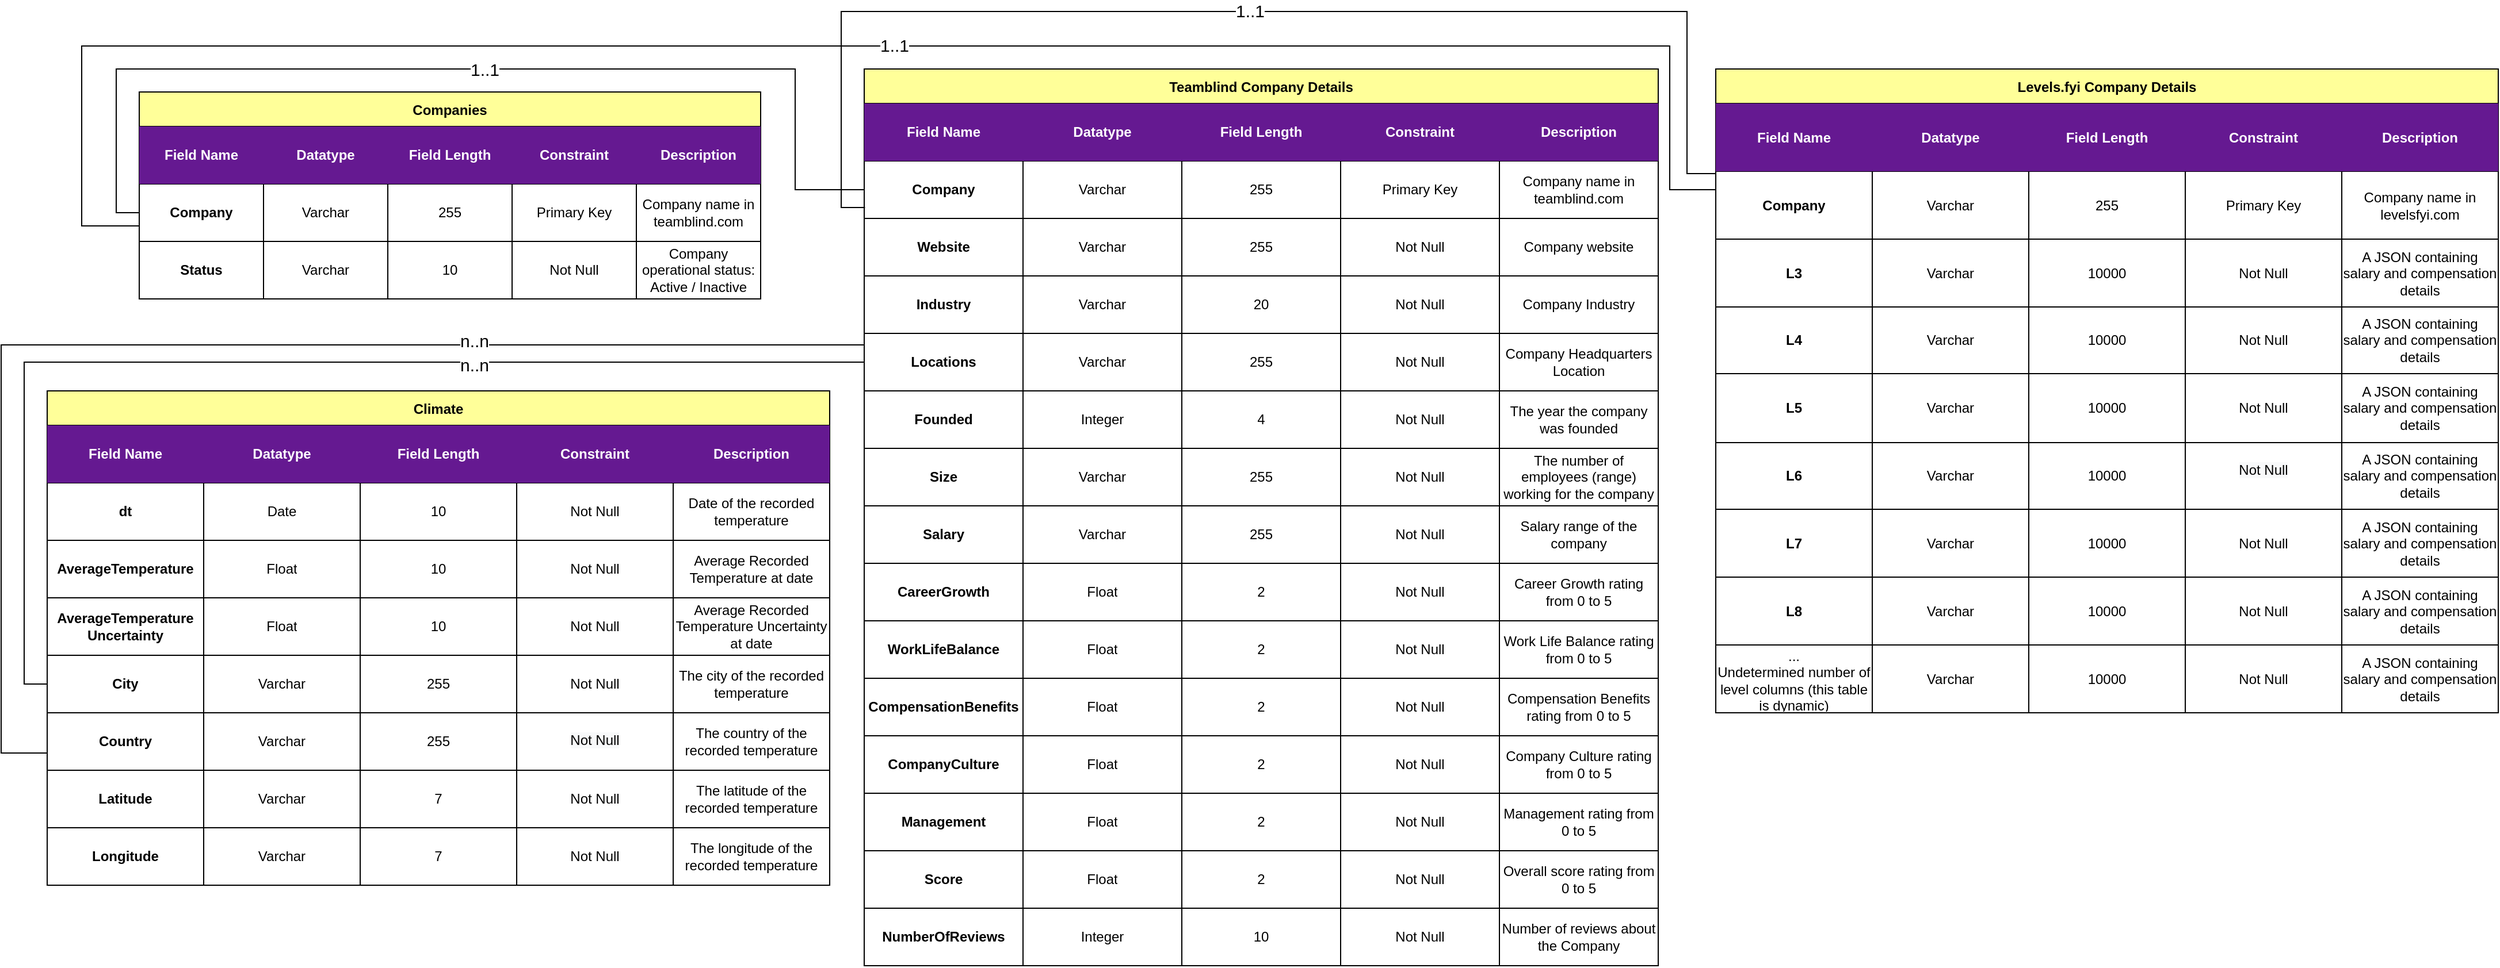 <mxfile version="20.0.4" type="google"><diagram id="JyIsojIsfLHPRJR20kWP" name="Page-1"><mxGraphModel grid="1" page="1" gridSize="10" guides="1" tooltips="1" connect="1" arrows="1" fold="1" pageScale="1" pageWidth="850" pageHeight="1100" math="0" shadow="0"><root><mxCell id="0"/><mxCell id="1" parent="0"/><mxCell id="0d68whyghTLMTc3dFDjf-95" value="Companies" style="shape=table;startSize=30;container=1;collapsible=0;childLayout=tableLayout;fontStyle=1;align=center;fillColor=#FFFF99;" vertex="1" parent="1"><mxGeometry x="350" y="50" width="540" height="180" as="geometry"/></mxCell><mxCell id="0d68whyghTLMTc3dFDjf-104" value="" style="shape=tableRow;horizontal=0;startSize=0;swimlaneHead=0;swimlaneBody=0;top=0;left=0;bottom=0;right=0;collapsible=0;dropTarget=0;fillColor=#B012FF;points=[[0,0.5],[1,0.5]];portConstraint=eastwest;strokeColor=#FFFFFF;" vertex="1" parent="0d68whyghTLMTc3dFDjf-95"><mxGeometry y="30" width="540" height="50" as="geometry"/></mxCell><mxCell id="0d68whyghTLMTc3dFDjf-114" value="&lt;b&gt;&lt;font color=&quot;#ffffff&quot;&gt;Field Name&lt;/font&gt;&lt;/b&gt;" style="shape=partialRectangle;html=1;whiteSpace=wrap;connectable=0;fillColor=#651991;top=0;left=0;bottom=0;right=0;overflow=hidden;strokeColor=#FFFFFF;" vertex="1" parent="0d68whyghTLMTc3dFDjf-104"><mxGeometry width="108" height="50" as="geometry"><mxRectangle width="108" height="50" as="alternateBounds"/></mxGeometry></mxCell><mxCell id="0d68whyghTLMTc3dFDjf-105" value="&lt;b&gt;&lt;font color=&quot;#ffffff&quot;&gt;Datatype&lt;/font&gt;&lt;/b&gt;" style="shape=partialRectangle;html=1;whiteSpace=wrap;connectable=0;fillColor=#651991;top=0;left=0;bottom=0;right=0;overflow=hidden;strokeColor=#FFFFFF;" vertex="1" parent="0d68whyghTLMTc3dFDjf-104"><mxGeometry x="108" width="108" height="50" as="geometry"><mxRectangle width="108" height="50" as="alternateBounds"/></mxGeometry></mxCell><mxCell id="0d68whyghTLMTc3dFDjf-110" value="&lt;b&gt;&lt;font color=&quot;#ffffff&quot;&gt;Field Length&lt;/font&gt;&lt;/b&gt;" style="shape=partialRectangle;html=1;whiteSpace=wrap;connectable=0;fillColor=#651991;top=0;left=0;bottom=0;right=0;overflow=hidden;strokeColor=#FFFFFF;" vertex="1" parent="0d68whyghTLMTc3dFDjf-104"><mxGeometry x="216" width="108" height="50" as="geometry"><mxRectangle width="108" height="50" as="alternateBounds"/></mxGeometry></mxCell><mxCell id="0d68whyghTLMTc3dFDjf-106" value="&lt;b&gt;&lt;font color=&quot;#ffffff&quot;&gt;Constraint&lt;/font&gt;&lt;/b&gt;" style="shape=partialRectangle;html=1;whiteSpace=wrap;connectable=0;fillColor=#651991;top=0;left=0;bottom=0;right=0;overflow=hidden;strokeColor=#FFFFFF;" vertex="1" parent="0d68whyghTLMTc3dFDjf-104"><mxGeometry x="324" width="108" height="50" as="geometry"><mxRectangle width="108" height="50" as="alternateBounds"/></mxGeometry></mxCell><mxCell id="0d68whyghTLMTc3dFDjf-107" value="&lt;b&gt;&lt;font color=&quot;#ffffff&quot;&gt;Description&lt;/font&gt;&lt;/b&gt;" style="shape=partialRectangle;html=1;whiteSpace=wrap;connectable=0;fillColor=#651991;top=0;left=0;bottom=0;right=0;overflow=hidden;strokeColor=#FFFFFF;" vertex="1" parent="0d68whyghTLMTc3dFDjf-104"><mxGeometry x="432" width="108" height="50" as="geometry"><mxRectangle width="108" height="50" as="alternateBounds"/></mxGeometry></mxCell><mxCell id="0d68whyghTLMTc3dFDjf-96" value="" style="shape=tableRow;horizontal=0;startSize=0;swimlaneHead=0;swimlaneBody=0;top=0;left=0;bottom=0;right=0;collapsible=0;dropTarget=0;fillColor=none;points=[[0,0.5],[1,0.5]];portConstraint=eastwest;" vertex="1" parent="0d68whyghTLMTc3dFDjf-95"><mxGeometry y="80" width="540" height="50" as="geometry"/></mxCell><mxCell id="0d68whyghTLMTc3dFDjf-112" value="&lt;b&gt;Company&lt;/b&gt;" style="shape=partialRectangle;html=1;whiteSpace=wrap;connectable=0;fillColor=none;top=0;left=0;bottom=0;right=0;overflow=hidden;" vertex="1" parent="0d68whyghTLMTc3dFDjf-96"><mxGeometry width="108" height="50" as="geometry"><mxRectangle width="108" height="50" as="alternateBounds"/></mxGeometry></mxCell><mxCell id="0d68whyghTLMTc3dFDjf-97" value="Varchar" style="shape=partialRectangle;html=1;whiteSpace=wrap;connectable=0;fillColor=none;top=0;left=0;bottom=0;right=0;overflow=hidden;" vertex="1" parent="0d68whyghTLMTc3dFDjf-96"><mxGeometry x="108" width="108" height="50" as="geometry"><mxRectangle width="108" height="50" as="alternateBounds"/></mxGeometry></mxCell><mxCell id="0d68whyghTLMTc3dFDjf-108" value="255" style="shape=partialRectangle;html=1;whiteSpace=wrap;connectable=0;fillColor=none;top=0;left=0;bottom=0;right=0;overflow=hidden;" vertex="1" parent="0d68whyghTLMTc3dFDjf-96"><mxGeometry x="216" width="108" height="50" as="geometry"><mxRectangle width="108" height="50" as="alternateBounds"/></mxGeometry></mxCell><mxCell id="0d68whyghTLMTc3dFDjf-98" value="Primary Key" style="shape=partialRectangle;html=1;whiteSpace=wrap;connectable=0;fillColor=none;top=0;left=0;bottom=0;right=0;overflow=hidden;" vertex="1" parent="0d68whyghTLMTc3dFDjf-96"><mxGeometry x="324" width="108" height="50" as="geometry"><mxRectangle width="108" height="50" as="alternateBounds"/></mxGeometry></mxCell><mxCell id="0d68whyghTLMTc3dFDjf-99" value="Company name in teamblind.com" style="shape=partialRectangle;html=1;whiteSpace=wrap;connectable=0;fillColor=none;top=0;left=0;bottom=0;right=0;overflow=hidden;" vertex="1" parent="0d68whyghTLMTc3dFDjf-96"><mxGeometry x="432" width="108" height="50" as="geometry"><mxRectangle width="108" height="50" as="alternateBounds"/></mxGeometry></mxCell><mxCell id="0d68whyghTLMTc3dFDjf-100" value="" style="shape=tableRow;horizontal=0;startSize=0;swimlaneHead=0;swimlaneBody=0;top=0;left=0;bottom=0;right=0;collapsible=0;dropTarget=0;fillColor=none;points=[[0,0.5],[1,0.5]];portConstraint=eastwest;" vertex="1" parent="0d68whyghTLMTc3dFDjf-95"><mxGeometry y="130" width="540" height="50" as="geometry"/></mxCell><mxCell id="0d68whyghTLMTc3dFDjf-113" value="&lt;b&gt;Status&lt;/b&gt;" style="shape=partialRectangle;html=1;whiteSpace=wrap;connectable=0;fillColor=none;top=0;left=0;bottom=0;right=0;overflow=hidden;" vertex="1" parent="0d68whyghTLMTc3dFDjf-100"><mxGeometry width="108" height="50" as="geometry"><mxRectangle width="108" height="50" as="alternateBounds"/></mxGeometry></mxCell><mxCell id="0d68whyghTLMTc3dFDjf-101" value="Varchar" style="shape=partialRectangle;html=1;whiteSpace=wrap;connectable=0;fillColor=none;top=0;left=0;bottom=0;right=0;overflow=hidden;" vertex="1" parent="0d68whyghTLMTc3dFDjf-100"><mxGeometry x="108" width="108" height="50" as="geometry"><mxRectangle width="108" height="50" as="alternateBounds"/></mxGeometry></mxCell><mxCell id="0d68whyghTLMTc3dFDjf-109" value="10" style="shape=partialRectangle;html=1;whiteSpace=wrap;connectable=0;fillColor=none;top=0;left=0;bottom=0;right=0;overflow=hidden;" vertex="1" parent="0d68whyghTLMTc3dFDjf-100"><mxGeometry x="216" width="108" height="50" as="geometry"><mxRectangle width="108" height="50" as="alternateBounds"/></mxGeometry></mxCell><mxCell id="0d68whyghTLMTc3dFDjf-102" value="Not Null" style="shape=partialRectangle;html=1;whiteSpace=wrap;connectable=0;fillColor=none;top=0;left=0;bottom=0;right=0;overflow=hidden;" vertex="1" parent="0d68whyghTLMTc3dFDjf-100"><mxGeometry x="324" width="108" height="50" as="geometry"><mxRectangle width="108" height="50" as="alternateBounds"/></mxGeometry></mxCell><mxCell id="0d68whyghTLMTc3dFDjf-103" value="Company operational status:&lt;br&gt;Active / Inactive" style="shape=partialRectangle;html=1;whiteSpace=wrap;connectable=0;fillColor=none;top=0;left=0;bottom=0;right=0;overflow=hidden;" vertex="1" parent="0d68whyghTLMTc3dFDjf-100"><mxGeometry x="432" width="108" height="50" as="geometry"><mxRectangle width="108" height="50" as="alternateBounds"/></mxGeometry></mxCell><mxCell id="0d68whyghTLMTc3dFDjf-115" value="Climate" style="shape=table;startSize=30;container=1;collapsible=0;childLayout=tableLayout;fontStyle=1;align=center;fillColor=#FFFF99;" vertex="1" parent="1"><mxGeometry x="270" y="310" width="680" height="430" as="geometry"/></mxCell><mxCell id="0d68whyghTLMTc3dFDjf-116" value="" style="shape=tableRow;horizontal=0;startSize=0;swimlaneHead=0;swimlaneBody=0;top=0;left=0;bottom=0;right=0;collapsible=0;dropTarget=0;fillColor=#B012FF;points=[[0,0.5],[1,0.5]];portConstraint=eastwest;strokeColor=#FFFFFF;" vertex="1" parent="0d68whyghTLMTc3dFDjf-115"><mxGeometry y="30" width="680" height="50" as="geometry"/></mxCell><mxCell id="0d68whyghTLMTc3dFDjf-117" value="&lt;b&gt;&lt;font color=&quot;#ffffff&quot;&gt;Field Name&lt;/font&gt;&lt;/b&gt;" style="shape=partialRectangle;html=1;whiteSpace=wrap;connectable=0;fillColor=#651991;top=0;left=0;bottom=0;right=0;overflow=hidden;strokeColor=#FFFFFF;" vertex="1" parent="0d68whyghTLMTc3dFDjf-116"><mxGeometry width="136" height="50" as="geometry"><mxRectangle width="136" height="50" as="alternateBounds"/></mxGeometry></mxCell><mxCell id="0d68whyghTLMTc3dFDjf-118" value="&lt;b&gt;&lt;font color=&quot;#ffffff&quot;&gt;Datatype&lt;/font&gt;&lt;/b&gt;" style="shape=partialRectangle;html=1;whiteSpace=wrap;connectable=0;fillColor=#651991;top=0;left=0;bottom=0;right=0;overflow=hidden;strokeColor=#FFFFFF;" vertex="1" parent="0d68whyghTLMTc3dFDjf-116"><mxGeometry x="136" width="136" height="50" as="geometry"><mxRectangle width="136" height="50" as="alternateBounds"/></mxGeometry></mxCell><mxCell id="0d68whyghTLMTc3dFDjf-119" value="&lt;b&gt;&lt;font color=&quot;#ffffff&quot;&gt;Field Length&lt;/font&gt;&lt;/b&gt;" style="shape=partialRectangle;html=1;whiteSpace=wrap;connectable=0;fillColor=#651991;top=0;left=0;bottom=0;right=0;overflow=hidden;strokeColor=#FFFFFF;" vertex="1" parent="0d68whyghTLMTc3dFDjf-116"><mxGeometry x="272" width="136" height="50" as="geometry"><mxRectangle width="136" height="50" as="alternateBounds"/></mxGeometry></mxCell><mxCell id="0d68whyghTLMTc3dFDjf-120" value="&lt;b&gt;&lt;font color=&quot;#ffffff&quot;&gt;Constraint&lt;/font&gt;&lt;/b&gt;" style="shape=partialRectangle;html=1;whiteSpace=wrap;connectable=0;fillColor=#651991;top=0;left=0;bottom=0;right=0;overflow=hidden;strokeColor=#FFFFFF;" vertex="1" parent="0d68whyghTLMTc3dFDjf-116"><mxGeometry x="408" width="136" height="50" as="geometry"><mxRectangle width="136" height="50" as="alternateBounds"/></mxGeometry></mxCell><mxCell id="0d68whyghTLMTc3dFDjf-121" value="&lt;b&gt;&lt;font color=&quot;#ffffff&quot;&gt;Description&lt;/font&gt;&lt;/b&gt;" style="shape=partialRectangle;html=1;whiteSpace=wrap;connectable=0;fillColor=#651991;top=0;left=0;bottom=0;right=0;overflow=hidden;strokeColor=#FFFFFF;" vertex="1" parent="0d68whyghTLMTc3dFDjf-116"><mxGeometry x="544" width="136" height="50" as="geometry"><mxRectangle width="136" height="50" as="alternateBounds"/></mxGeometry></mxCell><mxCell id="0d68whyghTLMTc3dFDjf-122" value="" style="shape=tableRow;horizontal=0;startSize=0;swimlaneHead=0;swimlaneBody=0;top=0;left=0;bottom=0;right=0;collapsible=0;dropTarget=0;fillColor=none;points=[[0,0.5],[1,0.5]];portConstraint=eastwest;" vertex="1" parent="0d68whyghTLMTc3dFDjf-115"><mxGeometry y="80" width="680" height="50" as="geometry"/></mxCell><mxCell id="0d68whyghTLMTc3dFDjf-123" value="&lt;b&gt;dt&lt;/b&gt;" style="shape=partialRectangle;html=1;whiteSpace=wrap;connectable=0;fillColor=none;top=0;left=0;bottom=0;right=0;overflow=hidden;" vertex="1" parent="0d68whyghTLMTc3dFDjf-122"><mxGeometry width="136" height="50" as="geometry"><mxRectangle width="136" height="50" as="alternateBounds"/></mxGeometry></mxCell><mxCell id="0d68whyghTLMTc3dFDjf-124" value="Date" style="shape=partialRectangle;html=1;whiteSpace=wrap;connectable=0;fillColor=none;top=0;left=0;bottom=0;right=0;overflow=hidden;" vertex="1" parent="0d68whyghTLMTc3dFDjf-122"><mxGeometry x="136" width="136" height="50" as="geometry"><mxRectangle width="136" height="50" as="alternateBounds"/></mxGeometry></mxCell><mxCell id="0d68whyghTLMTc3dFDjf-125" value="10" style="shape=partialRectangle;html=1;whiteSpace=wrap;connectable=0;fillColor=none;top=0;left=0;bottom=0;right=0;overflow=hidden;" vertex="1" parent="0d68whyghTLMTc3dFDjf-122"><mxGeometry x="272" width="136" height="50" as="geometry"><mxRectangle width="136" height="50" as="alternateBounds"/></mxGeometry></mxCell><mxCell id="0d68whyghTLMTc3dFDjf-126" value="Not Null" style="shape=partialRectangle;html=1;whiteSpace=wrap;connectable=0;fillColor=none;top=0;left=0;bottom=0;right=0;overflow=hidden;" vertex="1" parent="0d68whyghTLMTc3dFDjf-122"><mxGeometry x="408" width="136" height="50" as="geometry"><mxRectangle width="136" height="50" as="alternateBounds"/></mxGeometry></mxCell><mxCell id="0d68whyghTLMTc3dFDjf-127" value="Date of the recorded temperature" style="shape=partialRectangle;html=1;whiteSpace=wrap;connectable=0;fillColor=none;top=0;left=0;bottom=0;right=0;overflow=hidden;" vertex="1" parent="0d68whyghTLMTc3dFDjf-122"><mxGeometry x="544" width="136" height="50" as="geometry"><mxRectangle width="136" height="50" as="alternateBounds"/></mxGeometry></mxCell><mxCell id="0d68whyghTLMTc3dFDjf-128" value="" style="shape=tableRow;horizontal=0;startSize=0;swimlaneHead=0;swimlaneBody=0;top=0;left=0;bottom=0;right=0;collapsible=0;dropTarget=0;fillColor=none;points=[[0,0.5],[1,0.5]];portConstraint=eastwest;" vertex="1" parent="0d68whyghTLMTc3dFDjf-115"><mxGeometry y="130" width="680" height="50" as="geometry"/></mxCell><mxCell id="0d68whyghTLMTc3dFDjf-129" value="&lt;b&gt;AverageTemperature&lt;/b&gt;" style="shape=partialRectangle;html=1;whiteSpace=wrap;connectable=0;fillColor=none;top=0;left=0;bottom=0;right=0;overflow=hidden;" vertex="1" parent="0d68whyghTLMTc3dFDjf-128"><mxGeometry width="136" height="50" as="geometry"><mxRectangle width="136" height="50" as="alternateBounds"/></mxGeometry></mxCell><mxCell id="0d68whyghTLMTc3dFDjf-130" value="Float" style="shape=partialRectangle;html=1;whiteSpace=wrap;connectable=0;fillColor=none;top=0;left=0;bottom=0;right=0;overflow=hidden;" vertex="1" parent="0d68whyghTLMTc3dFDjf-128"><mxGeometry x="136" width="136" height="50" as="geometry"><mxRectangle width="136" height="50" as="alternateBounds"/></mxGeometry></mxCell><mxCell id="0d68whyghTLMTc3dFDjf-131" value="10" style="shape=partialRectangle;html=1;whiteSpace=wrap;connectable=0;fillColor=none;top=0;left=0;bottom=0;right=0;overflow=hidden;" vertex="1" parent="0d68whyghTLMTc3dFDjf-128"><mxGeometry x="272" width="136" height="50" as="geometry"><mxRectangle width="136" height="50" as="alternateBounds"/></mxGeometry></mxCell><mxCell id="0d68whyghTLMTc3dFDjf-132" value="Not Null" style="shape=partialRectangle;html=1;whiteSpace=wrap;connectable=0;fillColor=none;top=0;left=0;bottom=0;right=0;overflow=hidden;" vertex="1" parent="0d68whyghTLMTc3dFDjf-128"><mxGeometry x="408" width="136" height="50" as="geometry"><mxRectangle width="136" height="50" as="alternateBounds"/></mxGeometry></mxCell><mxCell id="0d68whyghTLMTc3dFDjf-133" value="Average Recorded Temperature at date" style="shape=partialRectangle;html=1;whiteSpace=wrap;connectable=0;fillColor=none;top=0;left=0;bottom=0;right=0;overflow=hidden;" vertex="1" parent="0d68whyghTLMTc3dFDjf-128"><mxGeometry x="544" width="136" height="50" as="geometry"><mxRectangle width="136" height="50" as="alternateBounds"/></mxGeometry></mxCell><mxCell id="0d68whyghTLMTc3dFDjf-135" style="shape=tableRow;horizontal=0;startSize=0;swimlaneHead=0;swimlaneBody=0;top=0;left=0;bottom=0;right=0;collapsible=0;dropTarget=0;fillColor=none;points=[[0,0.5],[1,0.5]];portConstraint=eastwest;" vertex="1" parent="0d68whyghTLMTc3dFDjf-115"><mxGeometry y="180" width="680" height="50" as="geometry"/></mxCell><mxCell id="0d68whyghTLMTc3dFDjf-136" value="&lt;b&gt;AverageTemperature&lt;br&gt;Uncertainty&lt;br&gt;&lt;/b&gt;" style="shape=partialRectangle;html=1;whiteSpace=wrap;connectable=0;fillColor=none;top=0;left=0;bottom=0;right=0;overflow=hidden;" vertex="1" parent="0d68whyghTLMTc3dFDjf-135"><mxGeometry width="136" height="50" as="geometry"><mxRectangle width="136" height="50" as="alternateBounds"/></mxGeometry></mxCell><mxCell id="0d68whyghTLMTc3dFDjf-137" value="Float" style="shape=partialRectangle;html=1;whiteSpace=wrap;connectable=0;fillColor=none;top=0;left=0;bottom=0;right=0;overflow=hidden;" vertex="1" parent="0d68whyghTLMTc3dFDjf-135"><mxGeometry x="136" width="136" height="50" as="geometry"><mxRectangle width="136" height="50" as="alternateBounds"/></mxGeometry></mxCell><mxCell id="0d68whyghTLMTc3dFDjf-138" value="10" style="shape=partialRectangle;html=1;whiteSpace=wrap;connectable=0;fillColor=none;top=0;left=0;bottom=0;right=0;overflow=hidden;" vertex="1" parent="0d68whyghTLMTc3dFDjf-135"><mxGeometry x="272" width="136" height="50" as="geometry"><mxRectangle width="136" height="50" as="alternateBounds"/></mxGeometry></mxCell><mxCell id="0d68whyghTLMTc3dFDjf-139" value="Not Null" style="shape=partialRectangle;html=1;whiteSpace=wrap;connectable=0;fillColor=none;top=0;left=0;bottom=0;right=0;overflow=hidden;" vertex="1" parent="0d68whyghTLMTc3dFDjf-135"><mxGeometry x="408" width="136" height="50" as="geometry"><mxRectangle width="136" height="50" as="alternateBounds"/></mxGeometry></mxCell><mxCell id="0d68whyghTLMTc3dFDjf-140" value="Average Recorded Temperature Uncertainty at date" style="shape=partialRectangle;html=1;whiteSpace=wrap;connectable=0;fillColor=none;top=0;left=0;bottom=0;right=0;overflow=hidden;" vertex="1" parent="0d68whyghTLMTc3dFDjf-135"><mxGeometry x="544" width="136" height="50" as="geometry"><mxRectangle width="136" height="50" as="alternateBounds"/></mxGeometry></mxCell><mxCell id="0d68whyghTLMTc3dFDjf-141" style="shape=tableRow;horizontal=0;startSize=0;swimlaneHead=0;swimlaneBody=0;top=0;left=0;bottom=0;right=0;collapsible=0;dropTarget=0;fillColor=none;points=[[0,0.5],[1,0.5]];portConstraint=eastwest;" vertex="1" parent="0d68whyghTLMTc3dFDjf-115"><mxGeometry y="230" width="680" height="50" as="geometry"/></mxCell><mxCell id="0d68whyghTLMTc3dFDjf-142" value="&lt;b&gt;City&lt;/b&gt;" style="shape=partialRectangle;html=1;whiteSpace=wrap;connectable=0;fillColor=none;top=0;left=0;bottom=0;right=0;overflow=hidden;" vertex="1" parent="0d68whyghTLMTc3dFDjf-141"><mxGeometry width="136" height="50" as="geometry"><mxRectangle width="136" height="50" as="alternateBounds"/></mxGeometry></mxCell><mxCell id="0d68whyghTLMTc3dFDjf-143" value="Varchar" style="shape=partialRectangle;html=1;whiteSpace=wrap;connectable=0;fillColor=none;top=0;left=0;bottom=0;right=0;overflow=hidden;" vertex="1" parent="0d68whyghTLMTc3dFDjf-141"><mxGeometry x="136" width="136" height="50" as="geometry"><mxRectangle width="136" height="50" as="alternateBounds"/></mxGeometry></mxCell><mxCell id="0d68whyghTLMTc3dFDjf-144" value="255" style="shape=partialRectangle;html=1;whiteSpace=wrap;connectable=0;fillColor=none;top=0;left=0;bottom=0;right=0;overflow=hidden;" vertex="1" parent="0d68whyghTLMTc3dFDjf-141"><mxGeometry x="272" width="136" height="50" as="geometry"><mxRectangle width="136" height="50" as="alternateBounds"/></mxGeometry></mxCell><mxCell id="0d68whyghTLMTc3dFDjf-145" value="Not Null" style="shape=partialRectangle;html=1;whiteSpace=wrap;connectable=0;fillColor=none;top=0;left=0;bottom=0;right=0;overflow=hidden;" vertex="1" parent="0d68whyghTLMTc3dFDjf-141"><mxGeometry x="408" width="136" height="50" as="geometry"><mxRectangle width="136" height="50" as="alternateBounds"/></mxGeometry></mxCell><mxCell id="0d68whyghTLMTc3dFDjf-146" value="The city of the recorded temperature" style="shape=partialRectangle;html=1;whiteSpace=wrap;connectable=0;fillColor=none;top=0;left=0;bottom=0;right=0;overflow=hidden;" vertex="1" parent="0d68whyghTLMTc3dFDjf-141"><mxGeometry x="544" width="136" height="50" as="geometry"><mxRectangle width="136" height="50" as="alternateBounds"/></mxGeometry></mxCell><mxCell id="0d68whyghTLMTc3dFDjf-148" style="shape=tableRow;horizontal=0;startSize=0;swimlaneHead=0;swimlaneBody=0;top=0;left=0;bottom=0;right=0;collapsible=0;dropTarget=0;fillColor=none;points=[[0,0.5],[1,0.5]];portConstraint=eastwest;" vertex="1" parent="0d68whyghTLMTc3dFDjf-115"><mxGeometry y="280" width="680" height="50" as="geometry"/></mxCell><mxCell id="0d68whyghTLMTc3dFDjf-149" value="&lt;b&gt;Country&lt;/b&gt;" style="shape=partialRectangle;html=1;whiteSpace=wrap;connectable=0;fillColor=none;top=0;left=0;bottom=0;right=0;overflow=hidden;" vertex="1" parent="0d68whyghTLMTc3dFDjf-148"><mxGeometry width="136" height="50" as="geometry"><mxRectangle width="136" height="50" as="alternateBounds"/></mxGeometry></mxCell><mxCell id="0d68whyghTLMTc3dFDjf-150" value="Varchar" style="shape=partialRectangle;html=1;whiteSpace=wrap;connectable=0;fillColor=none;top=0;left=0;bottom=0;right=0;overflow=hidden;" vertex="1" parent="0d68whyghTLMTc3dFDjf-148"><mxGeometry x="136" width="136" height="50" as="geometry"><mxRectangle width="136" height="50" as="alternateBounds"/></mxGeometry></mxCell><mxCell id="0d68whyghTLMTc3dFDjf-151" value="255" style="shape=partialRectangle;html=1;whiteSpace=wrap;connectable=0;fillColor=none;top=0;left=0;bottom=0;right=0;overflow=hidden;" vertex="1" parent="0d68whyghTLMTc3dFDjf-148"><mxGeometry x="272" width="136" height="50" as="geometry"><mxRectangle width="136" height="50" as="alternateBounds"/></mxGeometry></mxCell><mxCell id="0d68whyghTLMTc3dFDjf-152" value="&#10;&lt;span style=&quot;color: rgb(0, 0, 0); font-family: Helvetica; font-size: 12px; font-style: normal; font-variant-ligatures: normal; font-variant-caps: normal; font-weight: 400; letter-spacing: normal; orphans: 2; text-align: center; text-indent: 0px; text-transform: none; widows: 2; word-spacing: 0px; -webkit-text-stroke-width: 0px; background-color: rgb(248, 249, 250); text-decoration-thickness: initial; text-decoration-style: initial; text-decoration-color: initial; float: none; display: inline !important;&quot;&gt;Not Null&lt;/span&gt;&#10;&#10;" style="shape=partialRectangle;html=1;whiteSpace=wrap;connectable=0;fillColor=none;top=0;left=0;bottom=0;right=0;overflow=hidden;" vertex="1" parent="0d68whyghTLMTc3dFDjf-148"><mxGeometry x="408" width="136" height="50" as="geometry"><mxRectangle width="136" height="50" as="alternateBounds"/></mxGeometry></mxCell><mxCell id="0d68whyghTLMTc3dFDjf-153" value="The country of the recorded temperature" style="shape=partialRectangle;html=1;whiteSpace=wrap;connectable=0;fillColor=none;top=0;left=0;bottom=0;right=0;overflow=hidden;" vertex="1" parent="0d68whyghTLMTc3dFDjf-148"><mxGeometry x="544" width="136" height="50" as="geometry"><mxRectangle width="136" height="50" as="alternateBounds"/></mxGeometry></mxCell><mxCell id="0d68whyghTLMTc3dFDjf-154" style="shape=tableRow;horizontal=0;startSize=0;swimlaneHead=0;swimlaneBody=0;top=0;left=0;bottom=0;right=0;collapsible=0;dropTarget=0;fillColor=none;points=[[0,0.5],[1,0.5]];portConstraint=eastwest;" vertex="1" parent="0d68whyghTLMTc3dFDjf-115"><mxGeometry y="330" width="680" height="50" as="geometry"/></mxCell><mxCell id="0d68whyghTLMTc3dFDjf-155" value="&lt;b&gt;Latitude&lt;/b&gt;" style="shape=partialRectangle;html=1;whiteSpace=wrap;connectable=0;fillColor=none;top=0;left=0;bottom=0;right=0;overflow=hidden;" vertex="1" parent="0d68whyghTLMTc3dFDjf-154"><mxGeometry width="136" height="50" as="geometry"><mxRectangle width="136" height="50" as="alternateBounds"/></mxGeometry></mxCell><mxCell id="0d68whyghTLMTc3dFDjf-156" value="Varchar" style="shape=partialRectangle;html=1;whiteSpace=wrap;connectable=0;fillColor=none;top=0;left=0;bottom=0;right=0;overflow=hidden;" vertex="1" parent="0d68whyghTLMTc3dFDjf-154"><mxGeometry x="136" width="136" height="50" as="geometry"><mxRectangle width="136" height="50" as="alternateBounds"/></mxGeometry></mxCell><mxCell id="0d68whyghTLMTc3dFDjf-157" value="7" style="shape=partialRectangle;html=1;whiteSpace=wrap;connectable=0;fillColor=none;top=0;left=0;bottom=0;right=0;overflow=hidden;" vertex="1" parent="0d68whyghTLMTc3dFDjf-154"><mxGeometry x="272" width="136" height="50" as="geometry"><mxRectangle width="136" height="50" as="alternateBounds"/></mxGeometry></mxCell><mxCell id="0d68whyghTLMTc3dFDjf-158" value="Not Null" style="shape=partialRectangle;html=1;whiteSpace=wrap;connectable=0;fillColor=none;top=0;left=0;bottom=0;right=0;overflow=hidden;" vertex="1" parent="0d68whyghTLMTc3dFDjf-154"><mxGeometry x="408" width="136" height="50" as="geometry"><mxRectangle width="136" height="50" as="alternateBounds"/></mxGeometry></mxCell><mxCell id="0d68whyghTLMTc3dFDjf-159" value="The latitude of the recorded temperature" style="shape=partialRectangle;html=1;whiteSpace=wrap;connectable=0;fillColor=none;top=0;left=0;bottom=0;right=0;overflow=hidden;" vertex="1" parent="0d68whyghTLMTc3dFDjf-154"><mxGeometry x="544" width="136" height="50" as="geometry"><mxRectangle width="136" height="50" as="alternateBounds"/></mxGeometry></mxCell><mxCell id="0d68whyghTLMTc3dFDjf-160" style="shape=tableRow;horizontal=0;startSize=0;swimlaneHead=0;swimlaneBody=0;top=0;left=0;bottom=0;right=0;collapsible=0;dropTarget=0;fillColor=none;points=[[0,0.5],[1,0.5]];portConstraint=eastwest;" vertex="1" parent="0d68whyghTLMTc3dFDjf-115"><mxGeometry y="380" width="680" height="50" as="geometry"/></mxCell><mxCell id="0d68whyghTLMTc3dFDjf-161" value="&lt;b&gt;Longitude&lt;/b&gt;" style="shape=partialRectangle;html=1;whiteSpace=wrap;connectable=0;fillColor=none;top=0;left=0;bottom=0;right=0;overflow=hidden;" vertex="1" parent="0d68whyghTLMTc3dFDjf-160"><mxGeometry width="136" height="50" as="geometry"><mxRectangle width="136" height="50" as="alternateBounds"/></mxGeometry></mxCell><mxCell id="0d68whyghTLMTc3dFDjf-162" value="Varchar" style="shape=partialRectangle;html=1;whiteSpace=wrap;connectable=0;fillColor=none;top=0;left=0;bottom=0;right=0;overflow=hidden;" vertex="1" parent="0d68whyghTLMTc3dFDjf-160"><mxGeometry x="136" width="136" height="50" as="geometry"><mxRectangle width="136" height="50" as="alternateBounds"/></mxGeometry></mxCell><mxCell id="0d68whyghTLMTc3dFDjf-163" value="7" style="shape=partialRectangle;html=1;whiteSpace=wrap;connectable=0;fillColor=none;top=0;left=0;bottom=0;right=0;overflow=hidden;" vertex="1" parent="0d68whyghTLMTc3dFDjf-160"><mxGeometry x="272" width="136" height="50" as="geometry"><mxRectangle width="136" height="50" as="alternateBounds"/></mxGeometry></mxCell><mxCell id="0d68whyghTLMTc3dFDjf-164" value="Not Null" style="shape=partialRectangle;html=1;whiteSpace=wrap;connectable=0;fillColor=none;top=0;left=0;bottom=0;right=0;overflow=hidden;" vertex="1" parent="0d68whyghTLMTc3dFDjf-160"><mxGeometry x="408" width="136" height="50" as="geometry"><mxRectangle width="136" height="50" as="alternateBounds"/></mxGeometry></mxCell><mxCell id="0d68whyghTLMTc3dFDjf-165" value="The longitude of the recorded temperature" style="shape=partialRectangle;html=1;whiteSpace=wrap;connectable=0;fillColor=none;top=0;left=0;bottom=0;right=0;overflow=hidden;" vertex="1" parent="0d68whyghTLMTc3dFDjf-160"><mxGeometry x="544" width="136" height="50" as="geometry"><mxRectangle width="136" height="50" as="alternateBounds"/></mxGeometry></mxCell><mxCell id="0d68whyghTLMTc3dFDjf-166" value="Teamblind Company Details" style="shape=table;startSize=30;container=1;collapsible=0;childLayout=tableLayout;fontStyle=1;align=center;fillColor=#FFFF99;" vertex="1" parent="1"><mxGeometry x="980" y="30" width="690" height="780" as="geometry"/></mxCell><mxCell id="0d68whyghTLMTc3dFDjf-167" value="" style="shape=tableRow;horizontal=0;startSize=0;swimlaneHead=0;swimlaneBody=0;top=0;left=0;bottom=0;right=0;collapsible=0;dropTarget=0;fillColor=#B012FF;points=[[0,0.5],[1,0.5]];portConstraint=eastwest;strokeColor=#FFFFFF;" vertex="1" parent="0d68whyghTLMTc3dFDjf-166"><mxGeometry y="30" width="690" height="50" as="geometry"/></mxCell><mxCell id="0d68whyghTLMTc3dFDjf-168" value="&lt;b&gt;&lt;font color=&quot;#ffffff&quot;&gt;Field Name&lt;/font&gt;&lt;/b&gt;" style="shape=partialRectangle;html=1;whiteSpace=wrap;connectable=0;fillColor=#651991;top=0;left=0;bottom=0;right=0;overflow=hidden;strokeColor=#FFFFFF;" vertex="1" parent="0d68whyghTLMTc3dFDjf-167"><mxGeometry width="138" height="50" as="geometry"><mxRectangle width="138" height="50" as="alternateBounds"/></mxGeometry></mxCell><mxCell id="0d68whyghTLMTc3dFDjf-169" value="&lt;b&gt;&lt;font color=&quot;#ffffff&quot;&gt;Datatype&lt;/font&gt;&lt;/b&gt;" style="shape=partialRectangle;html=1;whiteSpace=wrap;connectable=0;fillColor=#651991;top=0;left=0;bottom=0;right=0;overflow=hidden;strokeColor=#FFFFFF;" vertex="1" parent="0d68whyghTLMTc3dFDjf-167"><mxGeometry x="138" width="138" height="50" as="geometry"><mxRectangle width="138" height="50" as="alternateBounds"/></mxGeometry></mxCell><mxCell id="0d68whyghTLMTc3dFDjf-170" value="&lt;b&gt;&lt;font color=&quot;#ffffff&quot;&gt;Field Length&lt;/font&gt;&lt;/b&gt;" style="shape=partialRectangle;html=1;whiteSpace=wrap;connectable=0;fillColor=#651991;top=0;left=0;bottom=0;right=0;overflow=hidden;strokeColor=#FFFFFF;" vertex="1" parent="0d68whyghTLMTc3dFDjf-167"><mxGeometry x="276" width="138" height="50" as="geometry"><mxRectangle width="138" height="50" as="alternateBounds"/></mxGeometry></mxCell><mxCell id="0d68whyghTLMTc3dFDjf-171" value="&lt;b&gt;&lt;font color=&quot;#ffffff&quot;&gt;Constraint&lt;/font&gt;&lt;/b&gt;" style="shape=partialRectangle;html=1;whiteSpace=wrap;connectable=0;fillColor=#651991;top=0;left=0;bottom=0;right=0;overflow=hidden;strokeColor=#FFFFFF;" vertex="1" parent="0d68whyghTLMTc3dFDjf-167"><mxGeometry x="414" width="138" height="50" as="geometry"><mxRectangle width="138" height="50" as="alternateBounds"/></mxGeometry></mxCell><mxCell id="0d68whyghTLMTc3dFDjf-172" value="&lt;b&gt;&lt;font color=&quot;#ffffff&quot;&gt;Description&lt;/font&gt;&lt;/b&gt;" style="shape=partialRectangle;html=1;whiteSpace=wrap;connectable=0;fillColor=#651991;top=0;left=0;bottom=0;right=0;overflow=hidden;strokeColor=#FFFFFF;" vertex="1" parent="0d68whyghTLMTc3dFDjf-167"><mxGeometry x="552" width="138" height="50" as="geometry"><mxRectangle width="138" height="50" as="alternateBounds"/></mxGeometry></mxCell><mxCell id="0d68whyghTLMTc3dFDjf-245" style="shape=tableRow;horizontal=0;startSize=0;swimlaneHead=0;swimlaneBody=0;top=0;left=0;bottom=0;right=0;collapsible=0;dropTarget=0;fillColor=none;points=[[0,0.5],[1,0.5]];portConstraint=eastwest;" vertex="1" parent="0d68whyghTLMTc3dFDjf-166"><mxGeometry y="80" width="690" height="50" as="geometry"/></mxCell><mxCell id="0d68whyghTLMTc3dFDjf-246" value="&lt;b&gt;Company&lt;/b&gt;" style="shape=partialRectangle;html=1;whiteSpace=wrap;connectable=0;fillColor=none;top=0;left=0;bottom=0;right=0;overflow=hidden;" vertex="1" parent="0d68whyghTLMTc3dFDjf-245"><mxGeometry width="138" height="50" as="geometry"><mxRectangle width="138" height="50" as="alternateBounds"/></mxGeometry></mxCell><mxCell id="0d68whyghTLMTc3dFDjf-247" value="Varchar" style="shape=partialRectangle;html=1;whiteSpace=wrap;connectable=0;fillColor=none;top=0;left=0;bottom=0;right=0;overflow=hidden;" vertex="1" parent="0d68whyghTLMTc3dFDjf-245"><mxGeometry x="138" width="138" height="50" as="geometry"><mxRectangle width="138" height="50" as="alternateBounds"/></mxGeometry></mxCell><mxCell id="0d68whyghTLMTc3dFDjf-248" value="255" style="shape=partialRectangle;html=1;whiteSpace=wrap;connectable=0;fillColor=none;top=0;left=0;bottom=0;right=0;overflow=hidden;" vertex="1" parent="0d68whyghTLMTc3dFDjf-245"><mxGeometry x="276" width="138" height="50" as="geometry"><mxRectangle width="138" height="50" as="alternateBounds"/></mxGeometry></mxCell><mxCell id="0d68whyghTLMTc3dFDjf-249" value="Primary Key" style="shape=partialRectangle;html=1;whiteSpace=wrap;connectable=0;fillColor=none;top=0;left=0;bottom=0;right=0;overflow=hidden;" vertex="1" parent="0d68whyghTLMTc3dFDjf-245"><mxGeometry x="414" width="138" height="50" as="geometry"><mxRectangle width="138" height="50" as="alternateBounds"/></mxGeometry></mxCell><mxCell id="0d68whyghTLMTc3dFDjf-250" value="Company name in teamblind.com" style="shape=partialRectangle;html=1;whiteSpace=wrap;connectable=0;fillColor=none;top=0;left=0;bottom=0;right=0;overflow=hidden;" vertex="1" parent="0d68whyghTLMTc3dFDjf-245"><mxGeometry x="552" width="138" height="50" as="geometry"><mxRectangle width="138" height="50" as="alternateBounds"/></mxGeometry></mxCell><mxCell id="0d68whyghTLMTc3dFDjf-173" value="" style="shape=tableRow;horizontal=0;startSize=0;swimlaneHead=0;swimlaneBody=0;top=0;left=0;bottom=0;right=0;collapsible=0;dropTarget=0;fillColor=none;points=[[0,0.5],[1,0.5]];portConstraint=eastwest;" vertex="1" parent="0d68whyghTLMTc3dFDjf-166"><mxGeometry y="130" width="690" height="50" as="geometry"/></mxCell><mxCell id="0d68whyghTLMTc3dFDjf-174" value="&lt;b&gt;Website&lt;/b&gt;" style="shape=partialRectangle;html=1;whiteSpace=wrap;connectable=0;fillColor=none;top=0;left=0;bottom=0;right=0;overflow=hidden;" vertex="1" parent="0d68whyghTLMTc3dFDjf-173"><mxGeometry width="138" height="50" as="geometry"><mxRectangle width="138" height="50" as="alternateBounds"/></mxGeometry></mxCell><mxCell id="0d68whyghTLMTc3dFDjf-175" value="Varchar" style="shape=partialRectangle;html=1;whiteSpace=wrap;connectable=0;fillColor=none;top=0;left=0;bottom=0;right=0;overflow=hidden;" vertex="1" parent="0d68whyghTLMTc3dFDjf-173"><mxGeometry x="138" width="138" height="50" as="geometry"><mxRectangle width="138" height="50" as="alternateBounds"/></mxGeometry></mxCell><mxCell id="0d68whyghTLMTc3dFDjf-176" value="255" style="shape=partialRectangle;html=1;whiteSpace=wrap;connectable=0;fillColor=none;top=0;left=0;bottom=0;right=0;overflow=hidden;" vertex="1" parent="0d68whyghTLMTc3dFDjf-173"><mxGeometry x="276" width="138" height="50" as="geometry"><mxRectangle width="138" height="50" as="alternateBounds"/></mxGeometry></mxCell><mxCell id="0d68whyghTLMTc3dFDjf-177" value="Not Null" style="shape=partialRectangle;html=1;whiteSpace=wrap;connectable=0;fillColor=none;top=0;left=0;bottom=0;right=0;overflow=hidden;" vertex="1" parent="0d68whyghTLMTc3dFDjf-173"><mxGeometry x="414" width="138" height="50" as="geometry"><mxRectangle width="138" height="50" as="alternateBounds"/></mxGeometry></mxCell><mxCell id="0d68whyghTLMTc3dFDjf-178" value="Company website" style="shape=partialRectangle;html=1;whiteSpace=wrap;connectable=0;fillColor=none;top=0;left=0;bottom=0;right=0;overflow=hidden;" vertex="1" parent="0d68whyghTLMTc3dFDjf-173"><mxGeometry x="552" width="138" height="50" as="geometry"><mxRectangle width="138" height="50" as="alternateBounds"/></mxGeometry></mxCell><mxCell id="0d68whyghTLMTc3dFDjf-179" value="" style="shape=tableRow;horizontal=0;startSize=0;swimlaneHead=0;swimlaneBody=0;top=0;left=0;bottom=0;right=0;collapsible=0;dropTarget=0;fillColor=none;points=[[0,0.5],[1,0.5]];portConstraint=eastwest;" vertex="1" parent="0d68whyghTLMTc3dFDjf-166"><mxGeometry y="180" width="690" height="50" as="geometry"/></mxCell><mxCell id="0d68whyghTLMTc3dFDjf-180" value="&lt;b&gt;Industry&lt;/b&gt;" style="shape=partialRectangle;html=1;whiteSpace=wrap;connectable=0;fillColor=none;top=0;left=0;bottom=0;right=0;overflow=hidden;" vertex="1" parent="0d68whyghTLMTc3dFDjf-179"><mxGeometry width="138" height="50" as="geometry"><mxRectangle width="138" height="50" as="alternateBounds"/></mxGeometry></mxCell><mxCell id="0d68whyghTLMTc3dFDjf-181" value="Varchar" style="shape=partialRectangle;html=1;whiteSpace=wrap;connectable=0;fillColor=none;top=0;left=0;bottom=0;right=0;overflow=hidden;" vertex="1" parent="0d68whyghTLMTc3dFDjf-179"><mxGeometry x="138" width="138" height="50" as="geometry"><mxRectangle width="138" height="50" as="alternateBounds"/></mxGeometry></mxCell><mxCell id="0d68whyghTLMTc3dFDjf-182" value="20" style="shape=partialRectangle;html=1;whiteSpace=wrap;connectable=0;fillColor=none;top=0;left=0;bottom=0;right=0;overflow=hidden;" vertex="1" parent="0d68whyghTLMTc3dFDjf-179"><mxGeometry x="276" width="138" height="50" as="geometry"><mxRectangle width="138" height="50" as="alternateBounds"/></mxGeometry></mxCell><mxCell id="0d68whyghTLMTc3dFDjf-183" value="Not Null" style="shape=partialRectangle;html=1;whiteSpace=wrap;connectable=0;fillColor=none;top=0;left=0;bottom=0;right=0;overflow=hidden;" vertex="1" parent="0d68whyghTLMTc3dFDjf-179"><mxGeometry x="414" width="138" height="50" as="geometry"><mxRectangle width="138" height="50" as="alternateBounds"/></mxGeometry></mxCell><mxCell id="0d68whyghTLMTc3dFDjf-184" value="Company Industry" style="shape=partialRectangle;html=1;whiteSpace=wrap;connectable=0;fillColor=none;top=0;left=0;bottom=0;right=0;overflow=hidden;" vertex="1" parent="0d68whyghTLMTc3dFDjf-179"><mxGeometry x="552" width="138" height="50" as="geometry"><mxRectangle width="138" height="50" as="alternateBounds"/></mxGeometry></mxCell><mxCell id="0d68whyghTLMTc3dFDjf-185" style="shape=tableRow;horizontal=0;startSize=0;swimlaneHead=0;swimlaneBody=0;top=0;left=0;bottom=0;right=0;collapsible=0;dropTarget=0;fillColor=none;points=[[0,0.5],[1,0.5]];portConstraint=eastwest;" vertex="1" parent="0d68whyghTLMTc3dFDjf-166"><mxGeometry y="230" width="690" height="50" as="geometry"/></mxCell><mxCell id="0d68whyghTLMTc3dFDjf-186" value="&lt;b&gt;Locations&lt;/b&gt;" style="shape=partialRectangle;html=1;whiteSpace=wrap;connectable=0;fillColor=none;top=0;left=0;bottom=0;right=0;overflow=hidden;" vertex="1" parent="0d68whyghTLMTc3dFDjf-185"><mxGeometry width="138" height="50" as="geometry"><mxRectangle width="138" height="50" as="alternateBounds"/></mxGeometry></mxCell><mxCell id="0d68whyghTLMTc3dFDjf-187" value="Varchar" style="shape=partialRectangle;html=1;whiteSpace=wrap;connectable=0;fillColor=none;top=0;left=0;bottom=0;right=0;overflow=hidden;" vertex="1" parent="0d68whyghTLMTc3dFDjf-185"><mxGeometry x="138" width="138" height="50" as="geometry"><mxRectangle width="138" height="50" as="alternateBounds"/></mxGeometry></mxCell><mxCell id="0d68whyghTLMTc3dFDjf-188" value="255" style="shape=partialRectangle;html=1;whiteSpace=wrap;connectable=0;fillColor=none;top=0;left=0;bottom=0;right=0;overflow=hidden;" vertex="1" parent="0d68whyghTLMTc3dFDjf-185"><mxGeometry x="276" width="138" height="50" as="geometry"><mxRectangle width="138" height="50" as="alternateBounds"/></mxGeometry></mxCell><mxCell id="0d68whyghTLMTc3dFDjf-189" value="Not Null" style="shape=partialRectangle;html=1;whiteSpace=wrap;connectable=0;fillColor=none;top=0;left=0;bottom=0;right=0;overflow=hidden;" vertex="1" parent="0d68whyghTLMTc3dFDjf-185"><mxGeometry x="414" width="138" height="50" as="geometry"><mxRectangle width="138" height="50" as="alternateBounds"/></mxGeometry></mxCell><mxCell id="0d68whyghTLMTc3dFDjf-190" value="Company Headquarters Location" style="shape=partialRectangle;html=1;whiteSpace=wrap;connectable=0;fillColor=none;top=0;left=0;bottom=0;right=0;overflow=hidden;" vertex="1" parent="0d68whyghTLMTc3dFDjf-185"><mxGeometry x="552" width="138" height="50" as="geometry"><mxRectangle width="138" height="50" as="alternateBounds"/></mxGeometry></mxCell><mxCell id="0d68whyghTLMTc3dFDjf-191" style="shape=tableRow;horizontal=0;startSize=0;swimlaneHead=0;swimlaneBody=0;top=0;left=0;bottom=0;right=0;collapsible=0;dropTarget=0;fillColor=none;points=[[0,0.5],[1,0.5]];portConstraint=eastwest;" vertex="1" parent="0d68whyghTLMTc3dFDjf-166"><mxGeometry y="280" width="690" height="50" as="geometry"/></mxCell><mxCell id="0d68whyghTLMTc3dFDjf-192" value="&lt;b&gt;Founded&lt;/b&gt;" style="shape=partialRectangle;html=1;whiteSpace=wrap;connectable=0;fillColor=none;top=0;left=0;bottom=0;right=0;overflow=hidden;" vertex="1" parent="0d68whyghTLMTc3dFDjf-191"><mxGeometry width="138" height="50" as="geometry"><mxRectangle width="138" height="50" as="alternateBounds"/></mxGeometry></mxCell><mxCell id="0d68whyghTLMTc3dFDjf-193" value="Integer" style="shape=partialRectangle;html=1;whiteSpace=wrap;connectable=0;fillColor=none;top=0;left=0;bottom=0;right=0;overflow=hidden;" vertex="1" parent="0d68whyghTLMTc3dFDjf-191"><mxGeometry x="138" width="138" height="50" as="geometry"><mxRectangle width="138" height="50" as="alternateBounds"/></mxGeometry></mxCell><mxCell id="0d68whyghTLMTc3dFDjf-194" value="4" style="shape=partialRectangle;html=1;whiteSpace=wrap;connectable=0;fillColor=none;top=0;left=0;bottom=0;right=0;overflow=hidden;" vertex="1" parent="0d68whyghTLMTc3dFDjf-191"><mxGeometry x="276" width="138" height="50" as="geometry"><mxRectangle width="138" height="50" as="alternateBounds"/></mxGeometry></mxCell><mxCell id="0d68whyghTLMTc3dFDjf-195" value="Not Null" style="shape=partialRectangle;html=1;whiteSpace=wrap;connectable=0;fillColor=none;top=0;left=0;bottom=0;right=0;overflow=hidden;" vertex="1" parent="0d68whyghTLMTc3dFDjf-191"><mxGeometry x="414" width="138" height="50" as="geometry"><mxRectangle width="138" height="50" as="alternateBounds"/></mxGeometry></mxCell><mxCell id="0d68whyghTLMTc3dFDjf-196" value="The year the company was founded" style="shape=partialRectangle;html=1;whiteSpace=wrap;connectable=0;fillColor=none;top=0;left=0;bottom=0;right=0;overflow=hidden;" vertex="1" parent="0d68whyghTLMTc3dFDjf-191"><mxGeometry x="552" width="138" height="50" as="geometry"><mxRectangle width="138" height="50" as="alternateBounds"/></mxGeometry></mxCell><mxCell id="0d68whyghTLMTc3dFDjf-197" style="shape=tableRow;horizontal=0;startSize=0;swimlaneHead=0;swimlaneBody=0;top=0;left=0;bottom=0;right=0;collapsible=0;dropTarget=0;fillColor=none;points=[[0,0.5],[1,0.5]];portConstraint=eastwest;" vertex="1" parent="0d68whyghTLMTc3dFDjf-166"><mxGeometry y="330" width="690" height="50" as="geometry"/></mxCell><mxCell id="0d68whyghTLMTc3dFDjf-198" value="&lt;b&gt;Size&lt;/b&gt;" style="shape=partialRectangle;html=1;whiteSpace=wrap;connectable=0;fillColor=none;top=0;left=0;bottom=0;right=0;overflow=hidden;" vertex="1" parent="0d68whyghTLMTc3dFDjf-197"><mxGeometry width="138" height="50" as="geometry"><mxRectangle width="138" height="50" as="alternateBounds"/></mxGeometry></mxCell><mxCell id="0d68whyghTLMTc3dFDjf-199" value="Varchar" style="shape=partialRectangle;html=1;whiteSpace=wrap;connectable=0;fillColor=none;top=0;left=0;bottom=0;right=0;overflow=hidden;" vertex="1" parent="0d68whyghTLMTc3dFDjf-197"><mxGeometry x="138" width="138" height="50" as="geometry"><mxRectangle width="138" height="50" as="alternateBounds"/></mxGeometry></mxCell><mxCell id="0d68whyghTLMTc3dFDjf-200" value="255" style="shape=partialRectangle;html=1;whiteSpace=wrap;connectable=0;fillColor=none;top=0;left=0;bottom=0;right=0;overflow=hidden;" vertex="1" parent="0d68whyghTLMTc3dFDjf-197"><mxGeometry x="276" width="138" height="50" as="geometry"><mxRectangle width="138" height="50" as="alternateBounds"/></mxGeometry></mxCell><mxCell id="0d68whyghTLMTc3dFDjf-201" value="Not Null" style="shape=partialRectangle;html=1;whiteSpace=wrap;connectable=0;fillColor=none;top=0;left=0;bottom=0;right=0;overflow=hidden;" vertex="1" parent="0d68whyghTLMTc3dFDjf-197"><mxGeometry x="414" width="138" height="50" as="geometry"><mxRectangle width="138" height="50" as="alternateBounds"/></mxGeometry></mxCell><mxCell id="0d68whyghTLMTc3dFDjf-202" value="The number of employees (range) working for the company" style="shape=partialRectangle;html=1;whiteSpace=wrap;connectable=0;fillColor=none;top=0;left=0;bottom=0;right=0;overflow=hidden;" vertex="1" parent="0d68whyghTLMTc3dFDjf-197"><mxGeometry x="552" width="138" height="50" as="geometry"><mxRectangle width="138" height="50" as="alternateBounds"/></mxGeometry></mxCell><mxCell id="0d68whyghTLMTc3dFDjf-251" style="shape=tableRow;horizontal=0;startSize=0;swimlaneHead=0;swimlaneBody=0;top=0;left=0;bottom=0;right=0;collapsible=0;dropTarget=0;fillColor=none;points=[[0,0.5],[1,0.5]];portConstraint=eastwest;" vertex="1" parent="0d68whyghTLMTc3dFDjf-166"><mxGeometry y="380" width="690" height="50" as="geometry"/></mxCell><mxCell id="0d68whyghTLMTc3dFDjf-252" value="&lt;b&gt;Salary&lt;/b&gt;" style="shape=partialRectangle;html=1;whiteSpace=wrap;connectable=0;fillColor=none;top=0;left=0;bottom=0;right=0;overflow=hidden;" vertex="1" parent="0d68whyghTLMTc3dFDjf-251"><mxGeometry width="138" height="50" as="geometry"><mxRectangle width="138" height="50" as="alternateBounds"/></mxGeometry></mxCell><mxCell id="0d68whyghTLMTc3dFDjf-253" value="Varchar" style="shape=partialRectangle;html=1;whiteSpace=wrap;connectable=0;fillColor=none;top=0;left=0;bottom=0;right=0;overflow=hidden;" vertex="1" parent="0d68whyghTLMTc3dFDjf-251"><mxGeometry x="138" width="138" height="50" as="geometry"><mxRectangle width="138" height="50" as="alternateBounds"/></mxGeometry></mxCell><mxCell id="0d68whyghTLMTc3dFDjf-254" value="255" style="shape=partialRectangle;html=1;whiteSpace=wrap;connectable=0;fillColor=none;top=0;left=0;bottom=0;right=0;overflow=hidden;" vertex="1" parent="0d68whyghTLMTc3dFDjf-251"><mxGeometry x="276" width="138" height="50" as="geometry"><mxRectangle width="138" height="50" as="alternateBounds"/></mxGeometry></mxCell><mxCell id="0d68whyghTLMTc3dFDjf-255" value="Not Null" style="shape=partialRectangle;html=1;whiteSpace=wrap;connectable=0;fillColor=none;top=0;left=0;bottom=0;right=0;overflow=hidden;" vertex="1" parent="0d68whyghTLMTc3dFDjf-251"><mxGeometry x="414" width="138" height="50" as="geometry"><mxRectangle width="138" height="50" as="alternateBounds"/></mxGeometry></mxCell><mxCell id="0d68whyghTLMTc3dFDjf-256" value="Salary range of the company" style="shape=partialRectangle;html=1;whiteSpace=wrap;connectable=0;fillColor=none;top=0;left=0;bottom=0;right=0;overflow=hidden;" vertex="1" parent="0d68whyghTLMTc3dFDjf-251"><mxGeometry x="552" width="138" height="50" as="geometry"><mxRectangle width="138" height="50" as="alternateBounds"/></mxGeometry></mxCell><mxCell id="0d68whyghTLMTc3dFDjf-203" style="shape=tableRow;horizontal=0;startSize=0;swimlaneHead=0;swimlaneBody=0;top=0;left=0;bottom=0;right=0;collapsible=0;dropTarget=0;fillColor=none;points=[[0,0.5],[1,0.5]];portConstraint=eastwest;" vertex="1" parent="0d68whyghTLMTc3dFDjf-166"><mxGeometry y="430" width="690" height="50" as="geometry"/></mxCell><mxCell id="0d68whyghTLMTc3dFDjf-204" value="&lt;b&gt;CareerGrowth&lt;/b&gt;" style="shape=partialRectangle;html=1;whiteSpace=wrap;connectable=0;fillColor=none;top=0;left=0;bottom=0;right=0;overflow=hidden;" vertex="1" parent="0d68whyghTLMTc3dFDjf-203"><mxGeometry width="138" height="50" as="geometry"><mxRectangle width="138" height="50" as="alternateBounds"/></mxGeometry></mxCell><mxCell id="0d68whyghTLMTc3dFDjf-205" value="Float" style="shape=partialRectangle;html=1;whiteSpace=wrap;connectable=0;fillColor=none;top=0;left=0;bottom=0;right=0;overflow=hidden;" vertex="1" parent="0d68whyghTLMTc3dFDjf-203"><mxGeometry x="138" width="138" height="50" as="geometry"><mxRectangle width="138" height="50" as="alternateBounds"/></mxGeometry></mxCell><mxCell id="0d68whyghTLMTc3dFDjf-206" value="2" style="shape=partialRectangle;html=1;whiteSpace=wrap;connectable=0;fillColor=none;top=0;left=0;bottom=0;right=0;overflow=hidden;" vertex="1" parent="0d68whyghTLMTc3dFDjf-203"><mxGeometry x="276" width="138" height="50" as="geometry"><mxRectangle width="138" height="50" as="alternateBounds"/></mxGeometry></mxCell><mxCell id="0d68whyghTLMTc3dFDjf-207" value="Not Null" style="shape=partialRectangle;html=1;whiteSpace=wrap;connectable=0;fillColor=none;top=0;left=0;bottom=0;right=0;overflow=hidden;" vertex="1" parent="0d68whyghTLMTc3dFDjf-203"><mxGeometry x="414" width="138" height="50" as="geometry"><mxRectangle width="138" height="50" as="alternateBounds"/></mxGeometry></mxCell><mxCell id="0d68whyghTLMTc3dFDjf-208" value="Career Growth rating from 0 to 5" style="shape=partialRectangle;html=1;whiteSpace=wrap;connectable=0;fillColor=none;top=0;left=0;bottom=0;right=0;overflow=hidden;" vertex="1" parent="0d68whyghTLMTc3dFDjf-203"><mxGeometry x="552" width="138" height="50" as="geometry"><mxRectangle width="138" height="50" as="alternateBounds"/></mxGeometry></mxCell><mxCell id="0d68whyghTLMTc3dFDjf-209" style="shape=tableRow;horizontal=0;startSize=0;swimlaneHead=0;swimlaneBody=0;top=0;left=0;bottom=0;right=0;collapsible=0;dropTarget=0;fillColor=none;points=[[0,0.5],[1,0.5]];portConstraint=eastwest;" vertex="1" parent="0d68whyghTLMTc3dFDjf-166"><mxGeometry y="480" width="690" height="50" as="geometry"/></mxCell><mxCell id="0d68whyghTLMTc3dFDjf-210" value="&lt;b&gt;WorkLifeBalance&lt;/b&gt;" style="shape=partialRectangle;html=1;whiteSpace=wrap;connectable=0;fillColor=none;top=0;left=0;bottom=0;right=0;overflow=hidden;" vertex="1" parent="0d68whyghTLMTc3dFDjf-209"><mxGeometry width="138" height="50" as="geometry"><mxRectangle width="138" height="50" as="alternateBounds"/></mxGeometry></mxCell><mxCell id="0d68whyghTLMTc3dFDjf-211" value="Float" style="shape=partialRectangle;html=1;whiteSpace=wrap;connectable=0;fillColor=none;top=0;left=0;bottom=0;right=0;overflow=hidden;" vertex="1" parent="0d68whyghTLMTc3dFDjf-209"><mxGeometry x="138" width="138" height="50" as="geometry"><mxRectangle width="138" height="50" as="alternateBounds"/></mxGeometry></mxCell><mxCell id="0d68whyghTLMTc3dFDjf-212" value="2" style="shape=partialRectangle;html=1;whiteSpace=wrap;connectable=0;fillColor=none;top=0;left=0;bottom=0;right=0;overflow=hidden;" vertex="1" parent="0d68whyghTLMTc3dFDjf-209"><mxGeometry x="276" width="138" height="50" as="geometry"><mxRectangle width="138" height="50" as="alternateBounds"/></mxGeometry></mxCell><mxCell id="0d68whyghTLMTc3dFDjf-213" value="Not Null" style="shape=partialRectangle;html=1;whiteSpace=wrap;connectable=0;fillColor=none;top=0;left=0;bottom=0;right=0;overflow=hidden;" vertex="1" parent="0d68whyghTLMTc3dFDjf-209"><mxGeometry x="414" width="138" height="50" as="geometry"><mxRectangle width="138" height="50" as="alternateBounds"/></mxGeometry></mxCell><mxCell id="0d68whyghTLMTc3dFDjf-214" value="Work Life Balance rating from 0 to 5" style="shape=partialRectangle;html=1;whiteSpace=wrap;connectable=0;fillColor=none;top=0;left=0;bottom=0;right=0;overflow=hidden;" vertex="1" parent="0d68whyghTLMTc3dFDjf-209"><mxGeometry x="552" width="138" height="50" as="geometry"><mxRectangle width="138" height="50" as="alternateBounds"/></mxGeometry></mxCell><mxCell id="0d68whyghTLMTc3dFDjf-215" style="shape=tableRow;horizontal=0;startSize=0;swimlaneHead=0;swimlaneBody=0;top=0;left=0;bottom=0;right=0;collapsible=0;dropTarget=0;fillColor=none;points=[[0,0.5],[1,0.5]];portConstraint=eastwest;" vertex="1" parent="0d68whyghTLMTc3dFDjf-166"><mxGeometry y="530" width="690" height="50" as="geometry"/></mxCell><mxCell id="0d68whyghTLMTc3dFDjf-216" value="&lt;b&gt;CompensationBenefits&lt;/b&gt;" style="shape=partialRectangle;html=1;whiteSpace=wrap;connectable=0;fillColor=none;top=0;left=0;bottom=0;right=0;overflow=hidden;" vertex="1" parent="0d68whyghTLMTc3dFDjf-215"><mxGeometry width="138" height="50" as="geometry"><mxRectangle width="138" height="50" as="alternateBounds"/></mxGeometry></mxCell><mxCell id="0d68whyghTLMTc3dFDjf-217" value="Float" style="shape=partialRectangle;html=1;whiteSpace=wrap;connectable=0;fillColor=none;top=0;left=0;bottom=0;right=0;overflow=hidden;" vertex="1" parent="0d68whyghTLMTc3dFDjf-215"><mxGeometry x="138" width="138" height="50" as="geometry"><mxRectangle width="138" height="50" as="alternateBounds"/></mxGeometry></mxCell><mxCell id="0d68whyghTLMTc3dFDjf-218" value="2" style="shape=partialRectangle;html=1;whiteSpace=wrap;connectable=0;fillColor=none;top=0;left=0;bottom=0;right=0;overflow=hidden;" vertex="1" parent="0d68whyghTLMTc3dFDjf-215"><mxGeometry x="276" width="138" height="50" as="geometry"><mxRectangle width="138" height="50" as="alternateBounds"/></mxGeometry></mxCell><mxCell id="0d68whyghTLMTc3dFDjf-219" value="Not Null" style="shape=partialRectangle;html=1;whiteSpace=wrap;connectable=0;fillColor=none;top=0;left=0;bottom=0;right=0;overflow=hidden;" vertex="1" parent="0d68whyghTLMTc3dFDjf-215"><mxGeometry x="414" width="138" height="50" as="geometry"><mxRectangle width="138" height="50" as="alternateBounds"/></mxGeometry></mxCell><mxCell id="0d68whyghTLMTc3dFDjf-220" value="Compensation Benefits rating from 0 to 5" style="shape=partialRectangle;html=1;whiteSpace=wrap;connectable=0;fillColor=none;top=0;left=0;bottom=0;right=0;overflow=hidden;" vertex="1" parent="0d68whyghTLMTc3dFDjf-215"><mxGeometry x="552" width="138" height="50" as="geometry"><mxRectangle width="138" height="50" as="alternateBounds"/></mxGeometry></mxCell><mxCell id="0d68whyghTLMTc3dFDjf-221" style="shape=tableRow;horizontal=0;startSize=0;swimlaneHead=0;swimlaneBody=0;top=0;left=0;bottom=0;right=0;collapsible=0;dropTarget=0;fillColor=none;points=[[0,0.5],[1,0.5]];portConstraint=eastwest;" vertex="1" parent="0d68whyghTLMTc3dFDjf-166"><mxGeometry y="580" width="690" height="50" as="geometry"/></mxCell><mxCell id="0d68whyghTLMTc3dFDjf-222" value="&lt;b&gt;CompanyCulture&lt;/b&gt;" style="shape=partialRectangle;html=1;whiteSpace=wrap;connectable=0;fillColor=none;top=0;left=0;bottom=0;right=0;overflow=hidden;" vertex="1" parent="0d68whyghTLMTc3dFDjf-221"><mxGeometry width="138" height="50" as="geometry"><mxRectangle width="138" height="50" as="alternateBounds"/></mxGeometry></mxCell><mxCell id="0d68whyghTLMTc3dFDjf-223" value="Float" style="shape=partialRectangle;html=1;whiteSpace=wrap;connectable=0;fillColor=none;top=0;left=0;bottom=0;right=0;overflow=hidden;" vertex="1" parent="0d68whyghTLMTc3dFDjf-221"><mxGeometry x="138" width="138" height="50" as="geometry"><mxRectangle width="138" height="50" as="alternateBounds"/></mxGeometry></mxCell><mxCell id="0d68whyghTLMTc3dFDjf-224" value="2" style="shape=partialRectangle;html=1;whiteSpace=wrap;connectable=0;fillColor=none;top=0;left=0;bottom=0;right=0;overflow=hidden;" vertex="1" parent="0d68whyghTLMTc3dFDjf-221"><mxGeometry x="276" width="138" height="50" as="geometry"><mxRectangle width="138" height="50" as="alternateBounds"/></mxGeometry></mxCell><mxCell id="0d68whyghTLMTc3dFDjf-225" value="Not Null" style="shape=partialRectangle;html=1;whiteSpace=wrap;connectable=0;fillColor=none;top=0;left=0;bottom=0;right=0;overflow=hidden;" vertex="1" parent="0d68whyghTLMTc3dFDjf-221"><mxGeometry x="414" width="138" height="50" as="geometry"><mxRectangle width="138" height="50" as="alternateBounds"/></mxGeometry></mxCell><mxCell id="0d68whyghTLMTc3dFDjf-226" value="Company Culture rating from 0 to 5" style="shape=partialRectangle;html=1;whiteSpace=wrap;connectable=0;fillColor=none;top=0;left=0;bottom=0;right=0;overflow=hidden;" vertex="1" parent="0d68whyghTLMTc3dFDjf-221"><mxGeometry x="552" width="138" height="50" as="geometry"><mxRectangle width="138" height="50" as="alternateBounds"/></mxGeometry></mxCell><mxCell id="0d68whyghTLMTc3dFDjf-227" style="shape=tableRow;horizontal=0;startSize=0;swimlaneHead=0;swimlaneBody=0;top=0;left=0;bottom=0;right=0;collapsible=0;dropTarget=0;fillColor=none;points=[[0,0.5],[1,0.5]];portConstraint=eastwest;" vertex="1" parent="0d68whyghTLMTc3dFDjf-166"><mxGeometry y="630" width="690" height="50" as="geometry"/></mxCell><mxCell id="0d68whyghTLMTc3dFDjf-228" value="&lt;b&gt;Management&lt;/b&gt;" style="shape=partialRectangle;html=1;whiteSpace=wrap;connectable=0;fillColor=none;top=0;left=0;bottom=0;right=0;overflow=hidden;" vertex="1" parent="0d68whyghTLMTc3dFDjf-227"><mxGeometry width="138" height="50" as="geometry"><mxRectangle width="138" height="50" as="alternateBounds"/></mxGeometry></mxCell><mxCell id="0d68whyghTLMTc3dFDjf-229" value="Float" style="shape=partialRectangle;html=1;whiteSpace=wrap;connectable=0;fillColor=none;top=0;left=0;bottom=0;right=0;overflow=hidden;" vertex="1" parent="0d68whyghTLMTc3dFDjf-227"><mxGeometry x="138" width="138" height="50" as="geometry"><mxRectangle width="138" height="50" as="alternateBounds"/></mxGeometry></mxCell><mxCell id="0d68whyghTLMTc3dFDjf-230" value="2" style="shape=partialRectangle;html=1;whiteSpace=wrap;connectable=0;fillColor=none;top=0;left=0;bottom=0;right=0;overflow=hidden;" vertex="1" parent="0d68whyghTLMTc3dFDjf-227"><mxGeometry x="276" width="138" height="50" as="geometry"><mxRectangle width="138" height="50" as="alternateBounds"/></mxGeometry></mxCell><mxCell id="0d68whyghTLMTc3dFDjf-231" value="Not Null" style="shape=partialRectangle;html=1;whiteSpace=wrap;connectable=0;fillColor=none;top=0;left=0;bottom=0;right=0;overflow=hidden;" vertex="1" parent="0d68whyghTLMTc3dFDjf-227"><mxGeometry x="414" width="138" height="50" as="geometry"><mxRectangle width="138" height="50" as="alternateBounds"/></mxGeometry></mxCell><mxCell id="0d68whyghTLMTc3dFDjf-232" value="Management rating from 0 to 5" style="shape=partialRectangle;html=1;whiteSpace=wrap;connectable=0;fillColor=none;top=0;left=0;bottom=0;right=0;overflow=hidden;" vertex="1" parent="0d68whyghTLMTc3dFDjf-227"><mxGeometry x="552" width="138" height="50" as="geometry"><mxRectangle width="138" height="50" as="alternateBounds"/></mxGeometry></mxCell><mxCell id="0d68whyghTLMTc3dFDjf-233" style="shape=tableRow;horizontal=0;startSize=0;swimlaneHead=0;swimlaneBody=0;top=0;left=0;bottom=0;right=0;collapsible=0;dropTarget=0;fillColor=none;points=[[0,0.5],[1,0.5]];portConstraint=eastwest;" vertex="1" parent="0d68whyghTLMTc3dFDjf-166"><mxGeometry y="680" width="690" height="50" as="geometry"/></mxCell><mxCell id="0d68whyghTLMTc3dFDjf-234" value="&lt;b&gt;Score&lt;/b&gt;" style="shape=partialRectangle;html=1;whiteSpace=wrap;connectable=0;fillColor=none;top=0;left=0;bottom=0;right=0;overflow=hidden;" vertex="1" parent="0d68whyghTLMTc3dFDjf-233"><mxGeometry width="138" height="50" as="geometry"><mxRectangle width="138" height="50" as="alternateBounds"/></mxGeometry></mxCell><mxCell id="0d68whyghTLMTc3dFDjf-235" value="Float" style="shape=partialRectangle;html=1;whiteSpace=wrap;connectable=0;fillColor=none;top=0;left=0;bottom=0;right=0;overflow=hidden;" vertex="1" parent="0d68whyghTLMTc3dFDjf-233"><mxGeometry x="138" width="138" height="50" as="geometry"><mxRectangle width="138" height="50" as="alternateBounds"/></mxGeometry></mxCell><mxCell id="0d68whyghTLMTc3dFDjf-236" value="2" style="shape=partialRectangle;html=1;whiteSpace=wrap;connectable=0;fillColor=none;top=0;left=0;bottom=0;right=0;overflow=hidden;" vertex="1" parent="0d68whyghTLMTc3dFDjf-233"><mxGeometry x="276" width="138" height="50" as="geometry"><mxRectangle width="138" height="50" as="alternateBounds"/></mxGeometry></mxCell><mxCell id="0d68whyghTLMTc3dFDjf-237" value="Not Null" style="shape=partialRectangle;html=1;whiteSpace=wrap;connectable=0;fillColor=none;top=0;left=0;bottom=0;right=0;overflow=hidden;" vertex="1" parent="0d68whyghTLMTc3dFDjf-233"><mxGeometry x="414" width="138" height="50" as="geometry"><mxRectangle width="138" height="50" as="alternateBounds"/></mxGeometry></mxCell><mxCell id="0d68whyghTLMTc3dFDjf-238" value="Overall score rating from 0 to 5" style="shape=partialRectangle;html=1;whiteSpace=wrap;connectable=0;fillColor=none;top=0;left=0;bottom=0;right=0;overflow=hidden;" vertex="1" parent="0d68whyghTLMTc3dFDjf-233"><mxGeometry x="552" width="138" height="50" as="geometry"><mxRectangle width="138" height="50" as="alternateBounds"/></mxGeometry></mxCell><mxCell id="0d68whyghTLMTc3dFDjf-239" style="shape=tableRow;horizontal=0;startSize=0;swimlaneHead=0;swimlaneBody=0;top=0;left=0;bottom=0;right=0;collapsible=0;dropTarget=0;fillColor=none;points=[[0,0.5],[1,0.5]];portConstraint=eastwest;" vertex="1" parent="0d68whyghTLMTc3dFDjf-166"><mxGeometry y="730" width="690" height="50" as="geometry"/></mxCell><mxCell id="0d68whyghTLMTc3dFDjf-240" value="&lt;b&gt;NumberOfReviews&lt;/b&gt;" style="shape=partialRectangle;html=1;whiteSpace=wrap;connectable=0;fillColor=none;top=0;left=0;bottom=0;right=0;overflow=hidden;" vertex="1" parent="0d68whyghTLMTc3dFDjf-239"><mxGeometry width="138" height="50" as="geometry"><mxRectangle width="138" height="50" as="alternateBounds"/></mxGeometry></mxCell><mxCell id="0d68whyghTLMTc3dFDjf-241" value="Integer" style="shape=partialRectangle;html=1;whiteSpace=wrap;connectable=0;fillColor=none;top=0;left=0;bottom=0;right=0;overflow=hidden;" vertex="1" parent="0d68whyghTLMTc3dFDjf-239"><mxGeometry x="138" width="138" height="50" as="geometry"><mxRectangle width="138" height="50" as="alternateBounds"/></mxGeometry></mxCell><mxCell id="0d68whyghTLMTc3dFDjf-242" value="10" style="shape=partialRectangle;html=1;whiteSpace=wrap;connectable=0;fillColor=none;top=0;left=0;bottom=0;right=0;overflow=hidden;" vertex="1" parent="0d68whyghTLMTc3dFDjf-239"><mxGeometry x="276" width="138" height="50" as="geometry"><mxRectangle width="138" height="50" as="alternateBounds"/></mxGeometry></mxCell><mxCell id="0d68whyghTLMTc3dFDjf-243" value="Not Null" style="shape=partialRectangle;html=1;whiteSpace=wrap;connectable=0;fillColor=none;top=0;left=0;bottom=0;right=0;overflow=hidden;" vertex="1" parent="0d68whyghTLMTc3dFDjf-239"><mxGeometry x="414" width="138" height="50" as="geometry"><mxRectangle width="138" height="50" as="alternateBounds"/></mxGeometry></mxCell><mxCell id="0d68whyghTLMTc3dFDjf-244" value="Number of reviews about the Company" style="shape=partialRectangle;html=1;whiteSpace=wrap;connectable=0;fillColor=none;top=0;left=0;bottom=0;right=0;overflow=hidden;" vertex="1" parent="0d68whyghTLMTc3dFDjf-239"><mxGeometry x="552" width="138" height="50" as="geometry"><mxRectangle width="138" height="50" as="alternateBounds"/></mxGeometry></mxCell><mxCell id="0d68whyghTLMTc3dFDjf-257" value="Levels.fyi Company Details" style="shape=table;startSize=30;container=1;collapsible=0;childLayout=tableLayout;fontStyle=1;align=center;fillColor=#FFFF99;" vertex="1" parent="1"><mxGeometry x="1720" y="30" width="680" height="560" as="geometry"/></mxCell><mxCell id="0d68whyghTLMTc3dFDjf-258" value="" style="shape=tableRow;horizontal=0;startSize=0;swimlaneHead=0;swimlaneBody=0;top=0;left=0;bottom=0;right=0;collapsible=0;dropTarget=0;fillColor=#B012FF;points=[[0,0.5],[1,0.5]];portConstraint=eastwest;strokeColor=#FFFFFF;" vertex="1" parent="0d68whyghTLMTc3dFDjf-257"><mxGeometry y="30" width="680" height="59" as="geometry"/></mxCell><mxCell id="0d68whyghTLMTc3dFDjf-259" value="&lt;b&gt;&lt;font color=&quot;#ffffff&quot;&gt;Field Name&lt;/font&gt;&lt;/b&gt;" style="shape=partialRectangle;html=1;whiteSpace=wrap;connectable=0;fillColor=#651991;top=0;left=0;bottom=0;right=0;overflow=hidden;strokeColor=#FFFFFF;" vertex="1" parent="0d68whyghTLMTc3dFDjf-258"><mxGeometry width="136" height="59" as="geometry"><mxRectangle width="136" height="59" as="alternateBounds"/></mxGeometry></mxCell><mxCell id="0d68whyghTLMTc3dFDjf-260" value="&lt;b&gt;&lt;font color=&quot;#ffffff&quot;&gt;Datatype&lt;/font&gt;&lt;/b&gt;" style="shape=partialRectangle;html=1;whiteSpace=wrap;connectable=0;fillColor=#651991;top=0;left=0;bottom=0;right=0;overflow=hidden;strokeColor=#FFFFFF;" vertex="1" parent="0d68whyghTLMTc3dFDjf-258"><mxGeometry x="136" width="136" height="59" as="geometry"><mxRectangle width="136" height="59" as="alternateBounds"/></mxGeometry></mxCell><mxCell id="0d68whyghTLMTc3dFDjf-261" value="&lt;b&gt;&lt;font color=&quot;#ffffff&quot;&gt;Field Length&lt;/font&gt;&lt;/b&gt;" style="shape=partialRectangle;html=1;whiteSpace=wrap;connectable=0;fillColor=#651991;top=0;left=0;bottom=0;right=0;overflow=hidden;strokeColor=#FFFFFF;" vertex="1" parent="0d68whyghTLMTc3dFDjf-258"><mxGeometry x="272" width="136" height="59" as="geometry"><mxRectangle width="136" height="59" as="alternateBounds"/></mxGeometry></mxCell><mxCell id="0d68whyghTLMTc3dFDjf-262" value="&lt;b&gt;&lt;font color=&quot;#ffffff&quot;&gt;Constraint&lt;/font&gt;&lt;/b&gt;" style="shape=partialRectangle;html=1;whiteSpace=wrap;connectable=0;fillColor=#651991;top=0;left=0;bottom=0;right=0;overflow=hidden;strokeColor=#FFFFFF;" vertex="1" parent="0d68whyghTLMTc3dFDjf-258"><mxGeometry x="408" width="136" height="59" as="geometry"><mxRectangle width="136" height="59" as="alternateBounds"/></mxGeometry></mxCell><mxCell id="0d68whyghTLMTc3dFDjf-263" value="&lt;b&gt;&lt;font color=&quot;#ffffff&quot;&gt;Description&lt;/font&gt;&lt;/b&gt;" style="shape=partialRectangle;html=1;whiteSpace=wrap;connectable=0;fillColor=#651991;top=0;left=0;bottom=0;right=0;overflow=hidden;strokeColor=#FFFFFF;" vertex="1" parent="0d68whyghTLMTc3dFDjf-258"><mxGeometry x="544" width="136" height="59" as="geometry"><mxRectangle width="136" height="59" as="alternateBounds"/></mxGeometry></mxCell><mxCell id="0d68whyghTLMTc3dFDjf-264" value="" style="shape=tableRow;horizontal=0;startSize=0;swimlaneHead=0;swimlaneBody=0;top=0;left=0;bottom=0;right=0;collapsible=0;dropTarget=0;fillColor=none;points=[[0,0.5],[1,0.5]];portConstraint=eastwest;" vertex="1" parent="0d68whyghTLMTc3dFDjf-257"><mxGeometry y="89" width="680" height="59" as="geometry"/></mxCell><mxCell id="0d68whyghTLMTc3dFDjf-265" value="&lt;b&gt;Company&lt;/b&gt;" style="shape=partialRectangle;html=1;whiteSpace=wrap;connectable=0;fillColor=none;top=0;left=0;bottom=0;right=0;overflow=hidden;" vertex="1" parent="0d68whyghTLMTc3dFDjf-264"><mxGeometry width="136" height="59" as="geometry"><mxRectangle width="136" height="59" as="alternateBounds"/></mxGeometry></mxCell><mxCell id="0d68whyghTLMTc3dFDjf-266" value="Varchar" style="shape=partialRectangle;html=1;whiteSpace=wrap;connectable=0;fillColor=none;top=0;left=0;bottom=0;right=0;overflow=hidden;" vertex="1" parent="0d68whyghTLMTc3dFDjf-264"><mxGeometry x="136" width="136" height="59" as="geometry"><mxRectangle width="136" height="59" as="alternateBounds"/></mxGeometry></mxCell><mxCell id="0d68whyghTLMTc3dFDjf-267" value="255" style="shape=partialRectangle;html=1;whiteSpace=wrap;connectable=0;fillColor=none;top=0;left=0;bottom=0;right=0;overflow=hidden;" vertex="1" parent="0d68whyghTLMTc3dFDjf-264"><mxGeometry x="272" width="136" height="59" as="geometry"><mxRectangle width="136" height="59" as="alternateBounds"/></mxGeometry></mxCell><mxCell id="0d68whyghTLMTc3dFDjf-268" value="Primary Key" style="shape=partialRectangle;html=1;whiteSpace=wrap;connectable=0;fillColor=none;top=0;left=0;bottom=0;right=0;overflow=hidden;" vertex="1" parent="0d68whyghTLMTc3dFDjf-264"><mxGeometry x="408" width="136" height="59" as="geometry"><mxRectangle width="136" height="59" as="alternateBounds"/></mxGeometry></mxCell><mxCell id="0d68whyghTLMTc3dFDjf-269" value="Company name in levelsfyi.com" style="shape=partialRectangle;html=1;whiteSpace=wrap;connectable=0;fillColor=none;top=0;left=0;bottom=0;right=0;overflow=hidden;" vertex="1" parent="0d68whyghTLMTc3dFDjf-264"><mxGeometry x="544" width="136" height="59" as="geometry"><mxRectangle width="136" height="59" as="alternateBounds"/></mxGeometry></mxCell><mxCell id="0d68whyghTLMTc3dFDjf-270" value="" style="shape=tableRow;horizontal=0;startSize=0;swimlaneHead=0;swimlaneBody=0;top=0;left=0;bottom=0;right=0;collapsible=0;dropTarget=0;fillColor=none;points=[[0,0.5],[1,0.5]];portConstraint=eastwest;" vertex="1" parent="0d68whyghTLMTc3dFDjf-257"><mxGeometry y="148" width="680" height="59" as="geometry"/></mxCell><mxCell id="0d68whyghTLMTc3dFDjf-271" value="&lt;b&gt;L3&lt;/b&gt;" style="shape=partialRectangle;html=1;whiteSpace=wrap;connectable=0;fillColor=none;top=0;left=0;bottom=0;right=0;overflow=hidden;" vertex="1" parent="0d68whyghTLMTc3dFDjf-270"><mxGeometry width="136" height="59" as="geometry"><mxRectangle width="136" height="59" as="alternateBounds"/></mxGeometry></mxCell><mxCell id="0d68whyghTLMTc3dFDjf-272" value="Varchar" style="shape=partialRectangle;html=1;whiteSpace=wrap;connectable=0;fillColor=none;top=0;left=0;bottom=0;right=0;overflow=hidden;" vertex="1" parent="0d68whyghTLMTc3dFDjf-270"><mxGeometry x="136" width="136" height="59" as="geometry"><mxRectangle width="136" height="59" as="alternateBounds"/></mxGeometry></mxCell><mxCell id="0d68whyghTLMTc3dFDjf-273" value="10000" style="shape=partialRectangle;html=1;whiteSpace=wrap;connectable=0;fillColor=none;top=0;left=0;bottom=0;right=0;overflow=hidden;" vertex="1" parent="0d68whyghTLMTc3dFDjf-270"><mxGeometry x="272" width="136" height="59" as="geometry"><mxRectangle width="136" height="59" as="alternateBounds"/></mxGeometry></mxCell><mxCell id="0d68whyghTLMTc3dFDjf-274" value="Not Null" style="shape=partialRectangle;html=1;whiteSpace=wrap;connectable=0;fillColor=none;top=0;left=0;bottom=0;right=0;overflow=hidden;" vertex="1" parent="0d68whyghTLMTc3dFDjf-270"><mxGeometry x="408" width="136" height="59" as="geometry"><mxRectangle width="136" height="59" as="alternateBounds"/></mxGeometry></mxCell><mxCell id="0d68whyghTLMTc3dFDjf-275" value="A JSON containing salary and compensation details" style="shape=partialRectangle;html=1;whiteSpace=wrap;connectable=0;fillColor=none;top=0;left=0;bottom=0;right=0;overflow=hidden;" vertex="1" parent="0d68whyghTLMTc3dFDjf-270"><mxGeometry x="544" width="136" height="59" as="geometry"><mxRectangle width="136" height="59" as="alternateBounds"/></mxGeometry></mxCell><mxCell id="0d68whyghTLMTc3dFDjf-276" style="shape=tableRow;horizontal=0;startSize=0;swimlaneHead=0;swimlaneBody=0;top=0;left=0;bottom=0;right=0;collapsible=0;dropTarget=0;fillColor=none;points=[[0,0.5],[1,0.5]];portConstraint=eastwest;" vertex="1" parent="0d68whyghTLMTc3dFDjf-257"><mxGeometry y="207" width="680" height="58" as="geometry"/></mxCell><mxCell id="0d68whyghTLMTc3dFDjf-277" value="&lt;b&gt;L4&lt;br&gt;&lt;/b&gt;" style="shape=partialRectangle;html=1;whiteSpace=wrap;connectable=0;fillColor=none;top=0;left=0;bottom=0;right=0;overflow=hidden;" vertex="1" parent="0d68whyghTLMTc3dFDjf-276"><mxGeometry width="136" height="58" as="geometry"><mxRectangle width="136" height="58" as="alternateBounds"/></mxGeometry></mxCell><mxCell id="0d68whyghTLMTc3dFDjf-278" value="Varchar" style="shape=partialRectangle;html=1;whiteSpace=wrap;connectable=0;fillColor=none;top=0;left=0;bottom=0;right=0;overflow=hidden;" vertex="1" parent="0d68whyghTLMTc3dFDjf-276"><mxGeometry x="136" width="136" height="58" as="geometry"><mxRectangle width="136" height="58" as="alternateBounds"/></mxGeometry></mxCell><mxCell id="0d68whyghTLMTc3dFDjf-279" value="10000" style="shape=partialRectangle;html=1;whiteSpace=wrap;connectable=0;fillColor=none;top=0;left=0;bottom=0;right=0;overflow=hidden;" vertex="1" parent="0d68whyghTLMTc3dFDjf-276"><mxGeometry x="272" width="136" height="58" as="geometry"><mxRectangle width="136" height="58" as="alternateBounds"/></mxGeometry></mxCell><mxCell id="0d68whyghTLMTc3dFDjf-280" value="Not Null" style="shape=partialRectangle;html=1;whiteSpace=wrap;connectable=0;fillColor=none;top=0;left=0;bottom=0;right=0;overflow=hidden;" vertex="1" parent="0d68whyghTLMTc3dFDjf-276"><mxGeometry x="408" width="136" height="58" as="geometry"><mxRectangle width="136" height="58" as="alternateBounds"/></mxGeometry></mxCell><mxCell id="0d68whyghTLMTc3dFDjf-281" value="A JSON containing salary and compensation details" style="shape=partialRectangle;html=1;whiteSpace=wrap;connectable=0;fillColor=none;top=0;left=0;bottom=0;right=0;overflow=hidden;" vertex="1" parent="0d68whyghTLMTc3dFDjf-276"><mxGeometry x="544" width="136" height="58" as="geometry"><mxRectangle width="136" height="58" as="alternateBounds"/></mxGeometry></mxCell><mxCell id="0d68whyghTLMTc3dFDjf-282" style="shape=tableRow;horizontal=0;startSize=0;swimlaneHead=0;swimlaneBody=0;top=0;left=0;bottom=0;right=0;collapsible=0;dropTarget=0;fillColor=none;points=[[0,0.5],[1,0.5]];portConstraint=eastwest;" vertex="1" parent="0d68whyghTLMTc3dFDjf-257"><mxGeometry y="265" width="680" height="60" as="geometry"/></mxCell><mxCell id="0d68whyghTLMTc3dFDjf-283" value="&lt;b&gt;L5&lt;/b&gt;" style="shape=partialRectangle;html=1;whiteSpace=wrap;connectable=0;fillColor=none;top=0;left=0;bottom=0;right=0;overflow=hidden;" vertex="1" parent="0d68whyghTLMTc3dFDjf-282"><mxGeometry width="136" height="60" as="geometry"><mxRectangle width="136" height="60" as="alternateBounds"/></mxGeometry></mxCell><mxCell id="0d68whyghTLMTc3dFDjf-284" value="Varchar" style="shape=partialRectangle;html=1;whiteSpace=wrap;connectable=0;fillColor=none;top=0;left=0;bottom=0;right=0;overflow=hidden;" vertex="1" parent="0d68whyghTLMTc3dFDjf-282"><mxGeometry x="136" width="136" height="60" as="geometry"><mxRectangle width="136" height="60" as="alternateBounds"/></mxGeometry></mxCell><mxCell id="0d68whyghTLMTc3dFDjf-285" value="10000" style="shape=partialRectangle;html=1;whiteSpace=wrap;connectable=0;fillColor=none;top=0;left=0;bottom=0;right=0;overflow=hidden;" vertex="1" parent="0d68whyghTLMTc3dFDjf-282"><mxGeometry x="272" width="136" height="60" as="geometry"><mxRectangle width="136" height="60" as="alternateBounds"/></mxGeometry></mxCell><mxCell id="0d68whyghTLMTc3dFDjf-286" value="Not Null" style="shape=partialRectangle;html=1;whiteSpace=wrap;connectable=0;fillColor=none;top=0;left=0;bottom=0;right=0;overflow=hidden;" vertex="1" parent="0d68whyghTLMTc3dFDjf-282"><mxGeometry x="408" width="136" height="60" as="geometry"><mxRectangle width="136" height="60" as="alternateBounds"/></mxGeometry></mxCell><mxCell id="0d68whyghTLMTc3dFDjf-287" value="A JSON containing salary and compensation details" style="shape=partialRectangle;html=1;whiteSpace=wrap;connectable=0;fillColor=none;top=0;left=0;bottom=0;right=0;overflow=hidden;" vertex="1" parent="0d68whyghTLMTc3dFDjf-282"><mxGeometry x="544" width="136" height="60" as="geometry"><mxRectangle width="136" height="60" as="alternateBounds"/></mxGeometry></mxCell><mxCell id="0d68whyghTLMTc3dFDjf-288" style="shape=tableRow;horizontal=0;startSize=0;swimlaneHead=0;swimlaneBody=0;top=0;left=0;bottom=0;right=0;collapsible=0;dropTarget=0;fillColor=none;points=[[0,0.5],[1,0.5]];portConstraint=eastwest;" vertex="1" parent="0d68whyghTLMTc3dFDjf-257"><mxGeometry y="325" width="680" height="58" as="geometry"/></mxCell><mxCell id="0d68whyghTLMTc3dFDjf-289" value="&lt;b&gt;L6&lt;/b&gt;" style="shape=partialRectangle;html=1;whiteSpace=wrap;connectable=0;fillColor=none;top=0;left=0;bottom=0;right=0;overflow=hidden;" vertex="1" parent="0d68whyghTLMTc3dFDjf-288"><mxGeometry width="136" height="58" as="geometry"><mxRectangle width="136" height="58" as="alternateBounds"/></mxGeometry></mxCell><mxCell id="0d68whyghTLMTc3dFDjf-290" value="Varchar" style="shape=partialRectangle;html=1;whiteSpace=wrap;connectable=0;fillColor=none;top=0;left=0;bottom=0;right=0;overflow=hidden;" vertex="1" parent="0d68whyghTLMTc3dFDjf-288"><mxGeometry x="136" width="136" height="58" as="geometry"><mxRectangle width="136" height="58" as="alternateBounds"/></mxGeometry></mxCell><mxCell id="0d68whyghTLMTc3dFDjf-291" value="10000" style="shape=partialRectangle;html=1;whiteSpace=wrap;connectable=0;fillColor=none;top=0;left=0;bottom=0;right=0;overflow=hidden;" vertex="1" parent="0d68whyghTLMTc3dFDjf-288"><mxGeometry x="272" width="136" height="58" as="geometry"><mxRectangle width="136" height="58" as="alternateBounds"/></mxGeometry></mxCell><mxCell id="0d68whyghTLMTc3dFDjf-292" value="&#10;&lt;span style=&quot;color: rgb(0, 0, 0); font-family: Helvetica; font-size: 12px; font-style: normal; font-variant-ligatures: normal; font-variant-caps: normal; font-weight: 400; letter-spacing: normal; orphans: 2; text-align: center; text-indent: 0px; text-transform: none; widows: 2; word-spacing: 0px; -webkit-text-stroke-width: 0px; background-color: rgb(248, 249, 250); text-decoration-thickness: initial; text-decoration-style: initial; text-decoration-color: initial; float: none; display: inline !important;&quot;&gt;Not Null&lt;/span&gt;&#10;&#10;" style="shape=partialRectangle;html=1;whiteSpace=wrap;connectable=0;fillColor=none;top=0;left=0;bottom=0;right=0;overflow=hidden;" vertex="1" parent="0d68whyghTLMTc3dFDjf-288"><mxGeometry x="408" width="136" height="58" as="geometry"><mxRectangle width="136" height="58" as="alternateBounds"/></mxGeometry></mxCell><mxCell id="0d68whyghTLMTc3dFDjf-293" value="A JSON containing salary and compensation details" style="shape=partialRectangle;html=1;whiteSpace=wrap;connectable=0;fillColor=none;top=0;left=0;bottom=0;right=0;overflow=hidden;" vertex="1" parent="0d68whyghTLMTc3dFDjf-288"><mxGeometry x="544" width="136" height="58" as="geometry"><mxRectangle width="136" height="58" as="alternateBounds"/></mxGeometry></mxCell><mxCell id="0d68whyghTLMTc3dFDjf-294" style="shape=tableRow;horizontal=0;startSize=0;swimlaneHead=0;swimlaneBody=0;top=0;left=0;bottom=0;right=0;collapsible=0;dropTarget=0;fillColor=none;points=[[0,0.5],[1,0.5]];portConstraint=eastwest;" vertex="1" parent="0d68whyghTLMTc3dFDjf-257"><mxGeometry y="383" width="680" height="59" as="geometry"/></mxCell><mxCell id="0d68whyghTLMTc3dFDjf-295" value="&lt;b&gt;L7&lt;/b&gt;" style="shape=partialRectangle;html=1;whiteSpace=wrap;connectable=0;fillColor=none;top=0;left=0;bottom=0;right=0;overflow=hidden;" vertex="1" parent="0d68whyghTLMTc3dFDjf-294"><mxGeometry width="136" height="59" as="geometry"><mxRectangle width="136" height="59" as="alternateBounds"/></mxGeometry></mxCell><mxCell id="0d68whyghTLMTc3dFDjf-296" value="Varchar" style="shape=partialRectangle;html=1;whiteSpace=wrap;connectable=0;fillColor=none;top=0;left=0;bottom=0;right=0;overflow=hidden;" vertex="1" parent="0d68whyghTLMTc3dFDjf-294"><mxGeometry x="136" width="136" height="59" as="geometry"><mxRectangle width="136" height="59" as="alternateBounds"/></mxGeometry></mxCell><mxCell id="0d68whyghTLMTc3dFDjf-297" value="10000" style="shape=partialRectangle;html=1;whiteSpace=wrap;connectable=0;fillColor=none;top=0;left=0;bottom=0;right=0;overflow=hidden;" vertex="1" parent="0d68whyghTLMTc3dFDjf-294"><mxGeometry x="272" width="136" height="59" as="geometry"><mxRectangle width="136" height="59" as="alternateBounds"/></mxGeometry></mxCell><mxCell id="0d68whyghTLMTc3dFDjf-298" value="Not Null" style="shape=partialRectangle;html=1;whiteSpace=wrap;connectable=0;fillColor=none;top=0;left=0;bottom=0;right=0;overflow=hidden;" vertex="1" parent="0d68whyghTLMTc3dFDjf-294"><mxGeometry x="408" width="136" height="59" as="geometry"><mxRectangle width="136" height="59" as="alternateBounds"/></mxGeometry></mxCell><mxCell id="0d68whyghTLMTc3dFDjf-299" value="A JSON containing salary and compensation details" style="shape=partialRectangle;html=1;whiteSpace=wrap;connectable=0;fillColor=none;top=0;left=0;bottom=0;right=0;overflow=hidden;" vertex="1" parent="0d68whyghTLMTc3dFDjf-294"><mxGeometry x="544" width="136" height="59" as="geometry"><mxRectangle width="136" height="59" as="alternateBounds"/></mxGeometry></mxCell><mxCell id="0d68whyghTLMTc3dFDjf-300" style="shape=tableRow;horizontal=0;startSize=0;swimlaneHead=0;swimlaneBody=0;top=0;left=0;bottom=0;right=0;collapsible=0;dropTarget=0;fillColor=none;points=[[0,0.5],[1,0.5]];portConstraint=eastwest;" vertex="1" parent="0d68whyghTLMTc3dFDjf-257"><mxGeometry y="442" width="680" height="59" as="geometry"/></mxCell><mxCell id="0d68whyghTLMTc3dFDjf-301" value="&lt;b&gt;L8&lt;/b&gt;" style="shape=partialRectangle;html=1;whiteSpace=wrap;connectable=0;fillColor=none;top=0;left=0;bottom=0;right=0;overflow=hidden;" vertex="1" parent="0d68whyghTLMTc3dFDjf-300"><mxGeometry width="136" height="59" as="geometry"><mxRectangle width="136" height="59" as="alternateBounds"/></mxGeometry></mxCell><mxCell id="0d68whyghTLMTc3dFDjf-302" value="Varchar" style="shape=partialRectangle;html=1;whiteSpace=wrap;connectable=0;fillColor=none;top=0;left=0;bottom=0;right=0;overflow=hidden;" vertex="1" parent="0d68whyghTLMTc3dFDjf-300"><mxGeometry x="136" width="136" height="59" as="geometry"><mxRectangle width="136" height="59" as="alternateBounds"/></mxGeometry></mxCell><mxCell id="0d68whyghTLMTc3dFDjf-303" value="10000" style="shape=partialRectangle;html=1;whiteSpace=wrap;connectable=0;fillColor=none;top=0;left=0;bottom=0;right=0;overflow=hidden;" vertex="1" parent="0d68whyghTLMTc3dFDjf-300"><mxGeometry x="272" width="136" height="59" as="geometry"><mxRectangle width="136" height="59" as="alternateBounds"/></mxGeometry></mxCell><mxCell id="0d68whyghTLMTc3dFDjf-304" value="Not Null" style="shape=partialRectangle;html=1;whiteSpace=wrap;connectable=0;fillColor=none;top=0;left=0;bottom=0;right=0;overflow=hidden;" vertex="1" parent="0d68whyghTLMTc3dFDjf-300"><mxGeometry x="408" width="136" height="59" as="geometry"><mxRectangle width="136" height="59" as="alternateBounds"/></mxGeometry></mxCell><mxCell id="0d68whyghTLMTc3dFDjf-305" value="A JSON containing salary and compensation details" style="shape=partialRectangle;html=1;whiteSpace=wrap;connectable=0;fillColor=none;top=0;left=0;bottom=0;right=0;overflow=hidden;" vertex="1" parent="0d68whyghTLMTc3dFDjf-300"><mxGeometry x="544" width="136" height="59" as="geometry"><mxRectangle width="136" height="59" as="alternateBounds"/></mxGeometry></mxCell><mxCell id="0d68whyghTLMTc3dFDjf-316" style="shape=tableRow;horizontal=0;startSize=0;swimlaneHead=0;swimlaneBody=0;top=0;left=0;bottom=0;right=0;collapsible=0;dropTarget=0;fillColor=none;points=[[0,0.5],[1,0.5]];portConstraint=eastwest;" vertex="1" parent="0d68whyghTLMTc3dFDjf-257"><mxGeometry y="501" width="680" height="59" as="geometry"/></mxCell><mxCell id="0d68whyghTLMTc3dFDjf-317" value="...&lt;br&gt;Undetermined number of level columns (this table is dynamic)" style="shape=partialRectangle;html=1;whiteSpace=wrap;connectable=0;fillColor=none;top=0;left=0;bottom=0;right=0;overflow=hidden;" vertex="1" parent="0d68whyghTLMTc3dFDjf-316"><mxGeometry width="136" height="59" as="geometry"><mxRectangle width="136" height="59" as="alternateBounds"/></mxGeometry></mxCell><mxCell id="0d68whyghTLMTc3dFDjf-318" value="Varchar" style="shape=partialRectangle;html=1;whiteSpace=wrap;connectable=0;fillColor=none;top=0;left=0;bottom=0;right=0;overflow=hidden;" vertex="1" parent="0d68whyghTLMTc3dFDjf-316"><mxGeometry x="136" width="136" height="59" as="geometry"><mxRectangle width="136" height="59" as="alternateBounds"/></mxGeometry></mxCell><mxCell id="0d68whyghTLMTc3dFDjf-319" value="10000" style="shape=partialRectangle;html=1;whiteSpace=wrap;connectable=0;fillColor=none;top=0;left=0;bottom=0;right=0;overflow=hidden;" vertex="1" parent="0d68whyghTLMTc3dFDjf-316"><mxGeometry x="272" width="136" height="59" as="geometry"><mxRectangle width="136" height="59" as="alternateBounds"/></mxGeometry></mxCell><mxCell id="0d68whyghTLMTc3dFDjf-320" value="Not Null" style="shape=partialRectangle;html=1;whiteSpace=wrap;connectable=0;fillColor=none;top=0;left=0;bottom=0;right=0;overflow=hidden;" vertex="1" parent="0d68whyghTLMTc3dFDjf-316"><mxGeometry x="408" width="136" height="59" as="geometry"><mxRectangle width="136" height="59" as="alternateBounds"/></mxGeometry></mxCell><mxCell id="0d68whyghTLMTc3dFDjf-321" value="A JSON containing salary and compensation details" style="shape=partialRectangle;html=1;whiteSpace=wrap;connectable=0;fillColor=none;top=0;left=0;bottom=0;right=0;overflow=hidden;" vertex="1" parent="0d68whyghTLMTc3dFDjf-316"><mxGeometry x="544" width="136" height="59" as="geometry"><mxRectangle width="136" height="59" as="alternateBounds"/></mxGeometry></mxCell><mxCell id="0d68whyghTLMTc3dFDjf-306" style="rounded=0;orthogonalLoop=1;jettySize=auto;html=1;exitX=0;exitY=0.5;exitDx=0;exitDy=0;fontColor=#FFFFFF;edgeStyle=orthogonalEdgeStyle;entryX=0;entryY=0.5;entryDx=0;entryDy=0;endArrow=none;endFill=0;" edge="1" parent="1" source="0d68whyghTLMTc3dFDjf-96" target="0d68whyghTLMTc3dFDjf-245"><mxGeometry relative="1" as="geometry"><mxPoint x="910" y="-100" as="targetPoint"/><Array as="points"><mxPoint x="330" y="155"/><mxPoint x="330" y="30"/><mxPoint x="920" y="30"/><mxPoint x="920" y="135"/></Array></mxGeometry></mxCell><mxCell id="0d68whyghTLMTc3dFDjf-309" value="&lt;font style=&quot;font-size: 15px;&quot; color=&quot;#000000&quot;&gt;1..1&lt;/font&gt;" style="edgeLabel;html=1;align=center;verticalAlign=middle;resizable=0;points=[];fontColor=#FFFFFF;" connectable="0" vertex="1" parent="0d68whyghTLMTc3dFDjf-306"><mxGeometry x="0.004" y="-1" relative="1" as="geometry"><mxPoint x="13" y="-1" as="offset"/></mxGeometry></mxCell><mxCell id="0d68whyghTLMTc3dFDjf-310" style="edgeStyle=orthogonalEdgeStyle;rounded=0;orthogonalLoop=1;jettySize=auto;html=1;entryX=0;entryY=0.5;entryDx=0;entryDy=0;fontSize=15;fontColor=#000000;endArrow=none;endFill=0;" edge="1" parent="1" source="0d68whyghTLMTc3dFDjf-185" target="0d68whyghTLMTc3dFDjf-141"><mxGeometry relative="1" as="geometry"/></mxCell><mxCell id="0d68whyghTLMTc3dFDjf-311" style="edgeStyle=orthogonalEdgeStyle;rounded=0;orthogonalLoop=1;jettySize=auto;html=1;entryX=0;entryY=0.5;entryDx=0;entryDy=0;fontSize=15;fontColor=#000000;endArrow=none;endFill=0;" edge="1" parent="1" source="0d68whyghTLMTc3dFDjf-185" target="0d68whyghTLMTc3dFDjf-148"><mxGeometry relative="1" as="geometry"><Array as="points"><mxPoint x="230" y="270"/><mxPoint x="230" y="625"/><mxPoint x="270" y="625"/></Array></mxGeometry></mxCell><mxCell id="0d68whyghTLMTc3dFDjf-313" value="n..n" style="edgeLabel;html=1;align=center;verticalAlign=middle;resizable=0;points=[];fontSize=15;fontColor=#000000;" connectable="0" vertex="1" parent="0d68whyghTLMTc3dFDjf-311"><mxGeometry x="0.926" y="-4" relative="1" as="geometry"><mxPoint x="403" y="-363" as="offset"/></mxGeometry></mxCell><mxCell id="0d68whyghTLMTc3dFDjf-315" value="&lt;font style=&quot;font-size: 15px;&quot; color=&quot;#000000&quot;&gt;n..n&lt;/font&gt;" style="edgeLabel;html=1;align=center;verticalAlign=middle;resizable=0;points=[];fontColor=#FFFFFF;" connectable="0" vertex="1" parent="1"><mxGeometry x="816.998" y="60" as="geometry"><mxPoint x="-176" y="227" as="offset"/></mxGeometry></mxCell><mxCell id="0d68whyghTLMTc3dFDjf-322" style="edgeStyle=orthogonalEdgeStyle;rounded=0;orthogonalLoop=1;jettySize=auto;html=1;entryX=0;entryY=0.5;entryDx=0;entryDy=0;fontSize=15;fontColor=#000000;endArrow=none;endFill=0;exitX=0;exitY=0.729;exitDx=0;exitDy=0;exitPerimeter=0;" edge="1" parent="1" source="0d68whyghTLMTc3dFDjf-96" target="0d68whyghTLMTc3dFDjf-264"><mxGeometry relative="1" as="geometry"><Array as="points"><mxPoint x="300" y="167"/><mxPoint x="300" y="10"/><mxPoint x="1680" y="10"/><mxPoint x="1680" y="135"/></Array></mxGeometry></mxCell><mxCell id="0d68whyghTLMTc3dFDjf-323" value="&lt;font style=&quot;font-size: 15px;&quot; color=&quot;#000000&quot;&gt;1..1&lt;/font&gt;" style="edgeLabel;html=1;align=center;verticalAlign=middle;resizable=0;points=[];fontColor=#FFFFFF;" connectable="0" vertex="1" parent="1"><mxGeometry x="659.571" y="51.998" as="geometry"><mxPoint x="346" y="-43" as="offset"/></mxGeometry></mxCell><mxCell id="0d68whyghTLMTc3dFDjf-325" style="edgeStyle=orthogonalEdgeStyle;rounded=0;orthogonalLoop=1;jettySize=auto;html=1;entryX=0.001;entryY=0.809;entryDx=0;entryDy=0;entryPerimeter=0;fontSize=15;fontColor=#000000;endArrow=none;endFill=0;exitX=0;exitY=0.355;exitDx=0;exitDy=0;exitPerimeter=0;" edge="1" parent="1" source="0d68whyghTLMTc3dFDjf-264" target="0d68whyghTLMTc3dFDjf-245"><mxGeometry relative="1" as="geometry"><Array as="points"><mxPoint x="1720" y="121"/><mxPoint x="1695" y="121"/><mxPoint x="1695" y="-20"/><mxPoint x="960" y="-20"/><mxPoint x="960" y="151"/></Array></mxGeometry></mxCell><mxCell id="0d68whyghTLMTc3dFDjf-327" value="&lt;font style=&quot;font-size: 15px;&quot; color=&quot;#000000&quot;&gt;1..1&lt;/font&gt;" style="edgeLabel;html=1;align=center;verticalAlign=middle;resizable=0;points=[];fontColor=#FFFFFF;" connectable="0" vertex="1" parent="1"><mxGeometry x="690.001" y="40.048" as="geometry"><mxPoint x="625" y="-61" as="offset"/></mxGeometry></mxCell></root></mxGraphModel></diagram></mxfile>